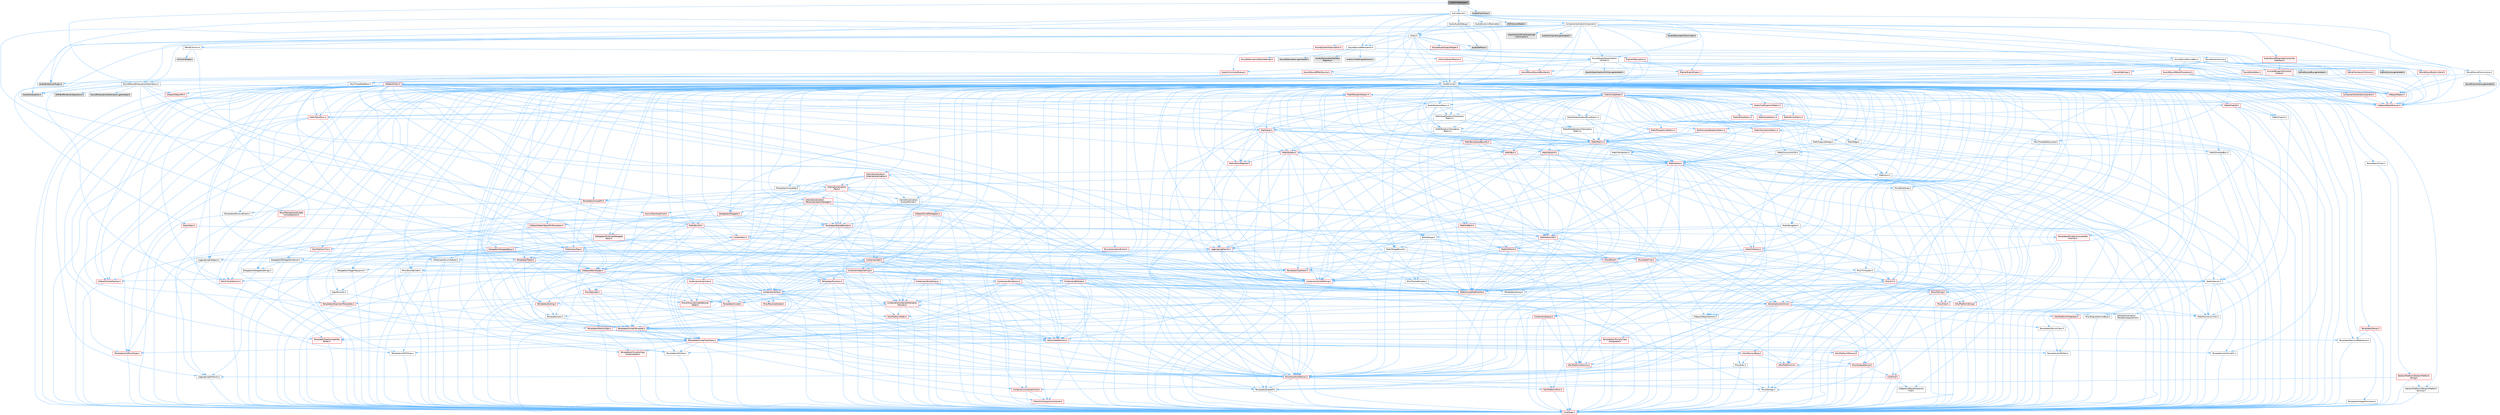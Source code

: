digraph "AudioVirtualLoop.h"
{
 // INTERACTIVE_SVG=YES
 // LATEX_PDF_SIZE
  bgcolor="transparent";
  edge [fontname=Helvetica,fontsize=10,labelfontname=Helvetica,labelfontsize=10];
  node [fontname=Helvetica,fontsize=10,shape=box,height=0.2,width=0.4];
  Node1 [id="Node000001",label="AudioVirtualLoop.h",height=0.2,width=0.4,color="gray40", fillcolor="grey60", style="filled", fontcolor="black",tooltip=" "];
  Node1 -> Node2 [id="edge1_Node000001_Node000002",color="steelblue1",style="solid",tooltip=" "];
  Node2 [id="Node000002",label="ActiveSound.h",height=0.2,width=0.4,color="grey40", fillcolor="white", style="filled",URL="$dc/d95/ActiveSound_8h.html",tooltip=" "];
  Node2 -> Node3 [id="edge2_Node000002_Node000003",color="steelblue1",style="solid",tooltip=" "];
  Node3 [id="Node000003",label="CoreMinimal.h",height=0.2,width=0.4,color="grey40", fillcolor="white", style="filled",URL="$d7/d67/CoreMinimal_8h.html",tooltip=" "];
  Node3 -> Node4 [id="edge3_Node000003_Node000004",color="steelblue1",style="solid",tooltip=" "];
  Node4 [id="Node000004",label="CoreTypes.h",height=0.2,width=0.4,color="red", fillcolor="#FFF0F0", style="filled",URL="$dc/dec/CoreTypes_8h.html",tooltip=" "];
  Node3 -> Node18 [id="edge4_Node000003_Node000018",color="steelblue1",style="solid",tooltip=" "];
  Node18 [id="Node000018",label="CoreFwd.h",height=0.2,width=0.4,color="red", fillcolor="#FFF0F0", style="filled",URL="$d1/d1e/CoreFwd_8h.html",tooltip=" "];
  Node18 -> Node4 [id="edge5_Node000018_Node000004",color="steelblue1",style="solid",tooltip=" "];
  Node18 -> Node19 [id="edge6_Node000018_Node000019",color="steelblue1",style="solid",tooltip=" "];
  Node19 [id="Node000019",label="Containers/ContainersFwd.h",height=0.2,width=0.4,color="red", fillcolor="#FFF0F0", style="filled",URL="$d4/d0a/ContainersFwd_8h.html",tooltip=" "];
  Node19 -> Node4 [id="edge7_Node000019_Node000004",color="steelblue1",style="solid",tooltip=" "];
  Node19 -> Node20 [id="edge8_Node000019_Node000020",color="steelblue1",style="solid",tooltip=" "];
  Node20 [id="Node000020",label="Traits/IsContiguousContainer.h",height=0.2,width=0.4,color="red", fillcolor="#FFF0F0", style="filled",URL="$d5/d3c/IsContiguousContainer_8h.html",tooltip=" "];
  Node20 -> Node4 [id="edge9_Node000020_Node000004",color="steelblue1",style="solid",tooltip=" "];
  Node18 -> Node24 [id="edge10_Node000018_Node000024",color="steelblue1",style="solid",tooltip=" "];
  Node24 [id="Node000024",label="UObject/UObjectHierarchy\lFwd.h",height=0.2,width=0.4,color="grey40", fillcolor="white", style="filled",URL="$d3/d13/UObjectHierarchyFwd_8h.html",tooltip=" "];
  Node3 -> Node24 [id="edge11_Node000003_Node000024",color="steelblue1",style="solid",tooltip=" "];
  Node3 -> Node19 [id="edge12_Node000003_Node000019",color="steelblue1",style="solid",tooltip=" "];
  Node3 -> Node25 [id="edge13_Node000003_Node000025",color="steelblue1",style="solid",tooltip=" "];
  Node25 [id="Node000025",label="Misc/VarArgs.h",height=0.2,width=0.4,color="grey40", fillcolor="white", style="filled",URL="$d5/d6f/VarArgs_8h.html",tooltip=" "];
  Node25 -> Node4 [id="edge14_Node000025_Node000004",color="steelblue1",style="solid",tooltip=" "];
  Node3 -> Node26 [id="edge15_Node000003_Node000026",color="steelblue1",style="solid",tooltip=" "];
  Node26 [id="Node000026",label="Logging/LogVerbosity.h",height=0.2,width=0.4,color="grey40", fillcolor="white", style="filled",URL="$d2/d8f/LogVerbosity_8h.html",tooltip=" "];
  Node26 -> Node4 [id="edge16_Node000026_Node000004",color="steelblue1",style="solid",tooltip=" "];
  Node3 -> Node27 [id="edge17_Node000003_Node000027",color="steelblue1",style="solid",tooltip=" "];
  Node27 [id="Node000027",label="Misc/OutputDevice.h",height=0.2,width=0.4,color="red", fillcolor="#FFF0F0", style="filled",URL="$d7/d32/OutputDevice_8h.html",tooltip=" "];
  Node27 -> Node18 [id="edge18_Node000027_Node000018",color="steelblue1",style="solid",tooltip=" "];
  Node27 -> Node4 [id="edge19_Node000027_Node000004",color="steelblue1",style="solid",tooltip=" "];
  Node27 -> Node26 [id="edge20_Node000027_Node000026",color="steelblue1",style="solid",tooltip=" "];
  Node27 -> Node25 [id="edge21_Node000027_Node000025",color="steelblue1",style="solid",tooltip=" "];
  Node3 -> Node33 [id="edge22_Node000003_Node000033",color="steelblue1",style="solid",tooltip=" "];
  Node33 [id="Node000033",label="HAL/PlatformCrt.h",height=0.2,width=0.4,color="red", fillcolor="#FFF0F0", style="filled",URL="$d8/d75/PlatformCrt_8h.html",tooltip=" "];
  Node3 -> Node43 [id="edge23_Node000003_Node000043",color="steelblue1",style="solid",tooltip=" "];
  Node43 [id="Node000043",label="HAL/PlatformMisc.h",height=0.2,width=0.4,color="red", fillcolor="#FFF0F0", style="filled",URL="$d0/df5/PlatformMisc_8h.html",tooltip=" "];
  Node43 -> Node4 [id="edge24_Node000043_Node000004",color="steelblue1",style="solid",tooltip=" "];
  Node3 -> Node62 [id="edge25_Node000003_Node000062",color="steelblue1",style="solid",tooltip=" "];
  Node62 [id="Node000062",label="Misc/AssertionMacros.h",height=0.2,width=0.4,color="red", fillcolor="#FFF0F0", style="filled",URL="$d0/dfa/AssertionMacros_8h.html",tooltip=" "];
  Node62 -> Node4 [id="edge26_Node000062_Node000004",color="steelblue1",style="solid",tooltip=" "];
  Node62 -> Node43 [id="edge27_Node000062_Node000043",color="steelblue1",style="solid",tooltip=" "];
  Node62 -> Node63 [id="edge28_Node000062_Node000063",color="steelblue1",style="solid",tooltip=" "];
  Node63 [id="Node000063",label="Templates/EnableIf.h",height=0.2,width=0.4,color="grey40", fillcolor="white", style="filled",URL="$d7/d60/EnableIf_8h.html",tooltip=" "];
  Node63 -> Node4 [id="edge29_Node000063_Node000004",color="steelblue1",style="solid",tooltip=" "];
  Node62 -> Node25 [id="edge30_Node000062_Node000025",color="steelblue1",style="solid",tooltip=" "];
  Node3 -> Node71 [id="edge31_Node000003_Node000071",color="steelblue1",style="solid",tooltip=" "];
  Node71 [id="Node000071",label="Templates/IsPointer.h",height=0.2,width=0.4,color="grey40", fillcolor="white", style="filled",URL="$d7/d05/IsPointer_8h.html",tooltip=" "];
  Node71 -> Node4 [id="edge32_Node000071_Node000004",color="steelblue1",style="solid",tooltip=" "];
  Node3 -> Node72 [id="edge33_Node000003_Node000072",color="steelblue1",style="solid",tooltip=" "];
  Node72 [id="Node000072",label="HAL/PlatformMemory.h",height=0.2,width=0.4,color="red", fillcolor="#FFF0F0", style="filled",URL="$de/d68/PlatformMemory_8h.html",tooltip=" "];
  Node72 -> Node4 [id="edge34_Node000072_Node000004",color="steelblue1",style="solid",tooltip=" "];
  Node3 -> Node55 [id="edge35_Node000003_Node000055",color="steelblue1",style="solid",tooltip=" "];
  Node55 [id="Node000055",label="HAL/PlatformAtomics.h",height=0.2,width=0.4,color="red", fillcolor="#FFF0F0", style="filled",URL="$d3/d36/PlatformAtomics_8h.html",tooltip=" "];
  Node55 -> Node4 [id="edge36_Node000055_Node000004",color="steelblue1",style="solid",tooltip=" "];
  Node3 -> Node77 [id="edge37_Node000003_Node000077",color="steelblue1",style="solid",tooltip=" "];
  Node77 [id="Node000077",label="Misc/Exec.h",height=0.2,width=0.4,color="grey40", fillcolor="white", style="filled",URL="$de/ddb/Exec_8h.html",tooltip=" "];
  Node77 -> Node4 [id="edge38_Node000077_Node000004",color="steelblue1",style="solid",tooltip=" "];
  Node77 -> Node62 [id="edge39_Node000077_Node000062",color="steelblue1",style="solid",tooltip=" "];
  Node3 -> Node78 [id="edge40_Node000003_Node000078",color="steelblue1",style="solid",tooltip=" "];
  Node78 [id="Node000078",label="HAL/MemoryBase.h",height=0.2,width=0.4,color="red", fillcolor="#FFF0F0", style="filled",URL="$d6/d9f/MemoryBase_8h.html",tooltip=" "];
  Node78 -> Node4 [id="edge41_Node000078_Node000004",color="steelblue1",style="solid",tooltip=" "];
  Node78 -> Node55 [id="edge42_Node000078_Node000055",color="steelblue1",style="solid",tooltip=" "];
  Node78 -> Node33 [id="edge43_Node000078_Node000033",color="steelblue1",style="solid",tooltip=" "];
  Node78 -> Node77 [id="edge44_Node000078_Node000077",color="steelblue1",style="solid",tooltip=" "];
  Node78 -> Node27 [id="edge45_Node000078_Node000027",color="steelblue1",style="solid",tooltip=" "];
  Node3 -> Node88 [id="edge46_Node000003_Node000088",color="steelblue1",style="solid",tooltip=" "];
  Node88 [id="Node000088",label="HAL/UnrealMemory.h",height=0.2,width=0.4,color="red", fillcolor="#FFF0F0", style="filled",URL="$d9/d96/UnrealMemory_8h.html",tooltip=" "];
  Node88 -> Node4 [id="edge47_Node000088_Node000004",color="steelblue1",style="solid",tooltip=" "];
  Node88 -> Node78 [id="edge48_Node000088_Node000078",color="steelblue1",style="solid",tooltip=" "];
  Node88 -> Node72 [id="edge49_Node000088_Node000072",color="steelblue1",style="solid",tooltip=" "];
  Node88 -> Node71 [id="edge50_Node000088_Node000071",color="steelblue1",style="solid",tooltip=" "];
  Node3 -> Node90 [id="edge51_Node000003_Node000090",color="steelblue1",style="solid",tooltip=" "];
  Node90 [id="Node000090",label="Templates/IsArithmetic.h",height=0.2,width=0.4,color="grey40", fillcolor="white", style="filled",URL="$d2/d5d/IsArithmetic_8h.html",tooltip=" "];
  Node90 -> Node4 [id="edge52_Node000090_Node000004",color="steelblue1",style="solid",tooltip=" "];
  Node3 -> Node84 [id="edge53_Node000003_Node000084",color="steelblue1",style="solid",tooltip=" "];
  Node84 [id="Node000084",label="Templates/AndOrNot.h",height=0.2,width=0.4,color="grey40", fillcolor="white", style="filled",URL="$db/d0a/AndOrNot_8h.html",tooltip=" "];
  Node84 -> Node4 [id="edge54_Node000084_Node000004",color="steelblue1",style="solid",tooltip=" "];
  Node3 -> Node91 [id="edge55_Node000003_Node000091",color="steelblue1",style="solid",tooltip=" "];
  Node91 [id="Node000091",label="Templates/IsPODType.h",height=0.2,width=0.4,color="grey40", fillcolor="white", style="filled",URL="$d7/db1/IsPODType_8h.html",tooltip=" "];
  Node91 -> Node4 [id="edge56_Node000091_Node000004",color="steelblue1",style="solid",tooltip=" "];
  Node3 -> Node92 [id="edge57_Node000003_Node000092",color="steelblue1",style="solid",tooltip=" "];
  Node92 [id="Node000092",label="Templates/IsUECoreType.h",height=0.2,width=0.4,color="red", fillcolor="#FFF0F0", style="filled",URL="$d1/db8/IsUECoreType_8h.html",tooltip=" "];
  Node92 -> Node4 [id="edge58_Node000092_Node000004",color="steelblue1",style="solid",tooltip=" "];
  Node3 -> Node85 [id="edge59_Node000003_Node000085",color="steelblue1",style="solid",tooltip=" "];
  Node85 [id="Node000085",label="Templates/IsTriviallyCopy\lConstructible.h",height=0.2,width=0.4,color="red", fillcolor="#FFF0F0", style="filled",URL="$d3/d78/IsTriviallyCopyConstructible_8h.html",tooltip=" "];
  Node85 -> Node4 [id="edge60_Node000085_Node000004",color="steelblue1",style="solid",tooltip=" "];
  Node3 -> Node93 [id="edge61_Node000003_Node000093",color="steelblue1",style="solid",tooltip=" "];
  Node93 [id="Node000093",label="Templates/UnrealTypeTraits.h",height=0.2,width=0.4,color="red", fillcolor="#FFF0F0", style="filled",URL="$d2/d2d/UnrealTypeTraits_8h.html",tooltip=" "];
  Node93 -> Node4 [id="edge62_Node000093_Node000004",color="steelblue1",style="solid",tooltip=" "];
  Node93 -> Node71 [id="edge63_Node000093_Node000071",color="steelblue1",style="solid",tooltip=" "];
  Node93 -> Node62 [id="edge64_Node000093_Node000062",color="steelblue1",style="solid",tooltip=" "];
  Node93 -> Node84 [id="edge65_Node000093_Node000084",color="steelblue1",style="solid",tooltip=" "];
  Node93 -> Node63 [id="edge66_Node000093_Node000063",color="steelblue1",style="solid",tooltip=" "];
  Node93 -> Node90 [id="edge67_Node000093_Node000090",color="steelblue1",style="solid",tooltip=" "];
  Node93 -> Node91 [id="edge68_Node000093_Node000091",color="steelblue1",style="solid",tooltip=" "];
  Node93 -> Node92 [id="edge69_Node000093_Node000092",color="steelblue1",style="solid",tooltip=" "];
  Node93 -> Node85 [id="edge70_Node000093_Node000085",color="steelblue1",style="solid",tooltip=" "];
  Node3 -> Node63 [id="edge71_Node000003_Node000063",color="steelblue1",style="solid",tooltip=" "];
  Node3 -> Node95 [id="edge72_Node000003_Node000095",color="steelblue1",style="solid",tooltip=" "];
  Node95 [id="Node000095",label="Templates/RemoveReference.h",height=0.2,width=0.4,color="grey40", fillcolor="white", style="filled",URL="$da/dbe/RemoveReference_8h.html",tooltip=" "];
  Node95 -> Node4 [id="edge73_Node000095_Node000004",color="steelblue1",style="solid",tooltip=" "];
  Node3 -> Node96 [id="edge74_Node000003_Node000096",color="steelblue1",style="solid",tooltip=" "];
  Node96 [id="Node000096",label="Templates/IntegralConstant.h",height=0.2,width=0.4,color="grey40", fillcolor="white", style="filled",URL="$db/d1b/IntegralConstant_8h.html",tooltip=" "];
  Node96 -> Node4 [id="edge75_Node000096_Node000004",color="steelblue1",style="solid",tooltip=" "];
  Node3 -> Node97 [id="edge76_Node000003_Node000097",color="steelblue1",style="solid",tooltip=" "];
  Node97 [id="Node000097",label="Templates/IsClass.h",height=0.2,width=0.4,color="grey40", fillcolor="white", style="filled",URL="$db/dcb/IsClass_8h.html",tooltip=" "];
  Node97 -> Node4 [id="edge77_Node000097_Node000004",color="steelblue1",style="solid",tooltip=" "];
  Node3 -> Node98 [id="edge78_Node000003_Node000098",color="steelblue1",style="solid",tooltip=" "];
  Node98 [id="Node000098",label="Templates/TypeCompatible\lBytes.h",height=0.2,width=0.4,color="red", fillcolor="#FFF0F0", style="filled",URL="$df/d0a/TypeCompatibleBytes_8h.html",tooltip=" "];
  Node98 -> Node4 [id="edge79_Node000098_Node000004",color="steelblue1",style="solid",tooltip=" "];
  Node3 -> Node20 [id="edge80_Node000003_Node000020",color="steelblue1",style="solid",tooltip=" "];
  Node3 -> Node99 [id="edge81_Node000003_Node000099",color="steelblue1",style="solid",tooltip=" "];
  Node99 [id="Node000099",label="Templates/UnrealTemplate.h",height=0.2,width=0.4,color="red", fillcolor="#FFF0F0", style="filled",URL="$d4/d24/UnrealTemplate_8h.html",tooltip=" "];
  Node99 -> Node4 [id="edge82_Node000099_Node000004",color="steelblue1",style="solid",tooltip=" "];
  Node99 -> Node71 [id="edge83_Node000099_Node000071",color="steelblue1",style="solid",tooltip=" "];
  Node99 -> Node88 [id="edge84_Node000099_Node000088",color="steelblue1",style="solid",tooltip=" "];
  Node99 -> Node93 [id="edge85_Node000099_Node000093",color="steelblue1",style="solid",tooltip=" "];
  Node99 -> Node95 [id="edge86_Node000099_Node000095",color="steelblue1",style="solid",tooltip=" "];
  Node99 -> Node98 [id="edge87_Node000099_Node000098",color="steelblue1",style="solid",tooltip=" "];
  Node99 -> Node20 [id="edge88_Node000099_Node000020",color="steelblue1",style="solid",tooltip=" "];
  Node3 -> Node48 [id="edge89_Node000003_Node000048",color="steelblue1",style="solid",tooltip=" "];
  Node48 [id="Node000048",label="Math/NumericLimits.h",height=0.2,width=0.4,color="grey40", fillcolor="white", style="filled",URL="$df/d1b/NumericLimits_8h.html",tooltip=" "];
  Node48 -> Node4 [id="edge90_Node000048_Node000004",color="steelblue1",style="solid",tooltip=" "];
  Node3 -> Node103 [id="edge91_Node000003_Node000103",color="steelblue1",style="solid",tooltip=" "];
  Node103 [id="Node000103",label="HAL/PlatformMath.h",height=0.2,width=0.4,color="red", fillcolor="#FFF0F0", style="filled",URL="$dc/d53/PlatformMath_8h.html",tooltip=" "];
  Node103 -> Node4 [id="edge92_Node000103_Node000004",color="steelblue1",style="solid",tooltip=" "];
  Node3 -> Node86 [id="edge93_Node000003_Node000086",color="steelblue1",style="solid",tooltip=" "];
  Node86 [id="Node000086",label="Templates/IsTriviallyCopy\lAssignable.h",height=0.2,width=0.4,color="red", fillcolor="#FFF0F0", style="filled",URL="$d2/df2/IsTriviallyCopyAssignable_8h.html",tooltip=" "];
  Node86 -> Node4 [id="edge94_Node000086_Node000004",color="steelblue1",style="solid",tooltip=" "];
  Node3 -> Node111 [id="edge95_Node000003_Node000111",color="steelblue1",style="solid",tooltip=" "];
  Node111 [id="Node000111",label="Templates/MemoryOps.h",height=0.2,width=0.4,color="red", fillcolor="#FFF0F0", style="filled",URL="$db/dea/MemoryOps_8h.html",tooltip=" "];
  Node111 -> Node4 [id="edge96_Node000111_Node000004",color="steelblue1",style="solid",tooltip=" "];
  Node111 -> Node88 [id="edge97_Node000111_Node000088",color="steelblue1",style="solid",tooltip=" "];
  Node111 -> Node86 [id="edge98_Node000111_Node000086",color="steelblue1",style="solid",tooltip=" "];
  Node111 -> Node85 [id="edge99_Node000111_Node000085",color="steelblue1",style="solid",tooltip=" "];
  Node111 -> Node93 [id="edge100_Node000111_Node000093",color="steelblue1",style="solid",tooltip=" "];
  Node3 -> Node112 [id="edge101_Node000003_Node000112",color="steelblue1",style="solid",tooltip=" "];
  Node112 [id="Node000112",label="Containers/ContainerAllocation\lPolicies.h",height=0.2,width=0.4,color="red", fillcolor="#FFF0F0", style="filled",URL="$d7/dff/ContainerAllocationPolicies_8h.html",tooltip=" "];
  Node112 -> Node4 [id="edge102_Node000112_Node000004",color="steelblue1",style="solid",tooltip=" "];
  Node112 -> Node112 [id="edge103_Node000112_Node000112",color="steelblue1",style="solid",tooltip=" "];
  Node112 -> Node103 [id="edge104_Node000112_Node000103",color="steelblue1",style="solid",tooltip=" "];
  Node112 -> Node88 [id="edge105_Node000112_Node000088",color="steelblue1",style="solid",tooltip=" "];
  Node112 -> Node48 [id="edge106_Node000112_Node000048",color="steelblue1",style="solid",tooltip=" "];
  Node112 -> Node62 [id="edge107_Node000112_Node000062",color="steelblue1",style="solid",tooltip=" "];
  Node112 -> Node111 [id="edge108_Node000112_Node000111",color="steelblue1",style="solid",tooltip=" "];
  Node112 -> Node98 [id="edge109_Node000112_Node000098",color="steelblue1",style="solid",tooltip=" "];
  Node3 -> Node115 [id="edge110_Node000003_Node000115",color="steelblue1",style="solid",tooltip=" "];
  Node115 [id="Node000115",label="Templates/IsEnumClass.h",height=0.2,width=0.4,color="grey40", fillcolor="white", style="filled",URL="$d7/d15/IsEnumClass_8h.html",tooltip=" "];
  Node115 -> Node4 [id="edge111_Node000115_Node000004",color="steelblue1",style="solid",tooltip=" "];
  Node115 -> Node84 [id="edge112_Node000115_Node000084",color="steelblue1",style="solid",tooltip=" "];
  Node3 -> Node116 [id="edge113_Node000003_Node000116",color="steelblue1",style="solid",tooltip=" "];
  Node116 [id="Node000116",label="HAL/PlatformProperties.h",height=0.2,width=0.4,color="red", fillcolor="#FFF0F0", style="filled",URL="$d9/db0/PlatformProperties_8h.html",tooltip=" "];
  Node116 -> Node4 [id="edge114_Node000116_Node000004",color="steelblue1",style="solid",tooltip=" "];
  Node3 -> Node119 [id="edge115_Node000003_Node000119",color="steelblue1",style="solid",tooltip=" "];
  Node119 [id="Node000119",label="Misc/EngineVersionBase.h",height=0.2,width=0.4,color="grey40", fillcolor="white", style="filled",URL="$d5/d2b/EngineVersionBase_8h.html",tooltip=" "];
  Node119 -> Node4 [id="edge116_Node000119_Node000004",color="steelblue1",style="solid",tooltip=" "];
  Node3 -> Node120 [id="edge117_Node000003_Node000120",color="steelblue1",style="solid",tooltip=" "];
  Node120 [id="Node000120",label="Internationalization\l/TextNamespaceFwd.h",height=0.2,width=0.4,color="grey40", fillcolor="white", style="filled",URL="$d8/d97/TextNamespaceFwd_8h.html",tooltip=" "];
  Node120 -> Node4 [id="edge118_Node000120_Node000004",color="steelblue1",style="solid",tooltip=" "];
  Node3 -> Node121 [id="edge119_Node000003_Node000121",color="steelblue1",style="solid",tooltip=" "];
  Node121 [id="Node000121",label="Serialization/Archive.h",height=0.2,width=0.4,color="red", fillcolor="#FFF0F0", style="filled",URL="$d7/d3b/Archive_8h.html",tooltip=" "];
  Node121 -> Node18 [id="edge120_Node000121_Node000018",color="steelblue1",style="solid",tooltip=" "];
  Node121 -> Node4 [id="edge121_Node000121_Node000004",color="steelblue1",style="solid",tooltip=" "];
  Node121 -> Node116 [id="edge122_Node000121_Node000116",color="steelblue1",style="solid",tooltip=" "];
  Node121 -> Node120 [id="edge123_Node000121_Node000120",color="steelblue1",style="solid",tooltip=" "];
  Node121 -> Node62 [id="edge124_Node000121_Node000062",color="steelblue1",style="solid",tooltip=" "];
  Node121 -> Node119 [id="edge125_Node000121_Node000119",color="steelblue1",style="solid",tooltip=" "];
  Node121 -> Node25 [id="edge126_Node000121_Node000025",color="steelblue1",style="solid",tooltip=" "];
  Node121 -> Node63 [id="edge127_Node000121_Node000063",color="steelblue1",style="solid",tooltip=" "];
  Node121 -> Node115 [id="edge128_Node000121_Node000115",color="steelblue1",style="solid",tooltip=" "];
  Node121 -> Node99 [id="edge129_Node000121_Node000099",color="steelblue1",style="solid",tooltip=" "];
  Node121 -> Node124 [id="edge130_Node000121_Node000124",color="steelblue1",style="solid",tooltip=" "];
  Node124 [id="Node000124",label="UObject/ObjectVersion.h",height=0.2,width=0.4,color="grey40", fillcolor="white", style="filled",URL="$da/d63/ObjectVersion_8h.html",tooltip=" "];
  Node124 -> Node4 [id="edge131_Node000124_Node000004",color="steelblue1",style="solid",tooltip=" "];
  Node3 -> Node125 [id="edge132_Node000003_Node000125",color="steelblue1",style="solid",tooltip=" "];
  Node125 [id="Node000125",label="Templates/Less.h",height=0.2,width=0.4,color="grey40", fillcolor="white", style="filled",URL="$de/dc8/Less_8h.html",tooltip=" "];
  Node125 -> Node4 [id="edge133_Node000125_Node000004",color="steelblue1",style="solid",tooltip=" "];
  Node125 -> Node99 [id="edge134_Node000125_Node000099",color="steelblue1",style="solid",tooltip=" "];
  Node3 -> Node126 [id="edge135_Node000003_Node000126",color="steelblue1",style="solid",tooltip=" "];
  Node126 [id="Node000126",label="Templates/Sorting.h",height=0.2,width=0.4,color="red", fillcolor="#FFF0F0", style="filled",URL="$d3/d9e/Sorting_8h.html",tooltip=" "];
  Node126 -> Node4 [id="edge136_Node000126_Node000004",color="steelblue1",style="solid",tooltip=" "];
  Node126 -> Node103 [id="edge137_Node000126_Node000103",color="steelblue1",style="solid",tooltip=" "];
  Node126 -> Node125 [id="edge138_Node000126_Node000125",color="steelblue1",style="solid",tooltip=" "];
  Node3 -> Node137 [id="edge139_Node000003_Node000137",color="steelblue1",style="solid",tooltip=" "];
  Node137 [id="Node000137",label="Misc/Char.h",height=0.2,width=0.4,color="red", fillcolor="#FFF0F0", style="filled",URL="$d0/d58/Char_8h.html",tooltip=" "];
  Node137 -> Node4 [id="edge140_Node000137_Node000004",color="steelblue1",style="solid",tooltip=" "];
  Node3 -> Node140 [id="edge141_Node000003_Node000140",color="steelblue1",style="solid",tooltip=" "];
  Node140 [id="Node000140",label="GenericPlatform/GenericPlatform\lStricmp.h",height=0.2,width=0.4,color="grey40", fillcolor="white", style="filled",URL="$d2/d86/GenericPlatformStricmp_8h.html",tooltip=" "];
  Node140 -> Node4 [id="edge142_Node000140_Node000004",color="steelblue1",style="solid",tooltip=" "];
  Node3 -> Node141 [id="edge143_Node000003_Node000141",color="steelblue1",style="solid",tooltip=" "];
  Node141 [id="Node000141",label="GenericPlatform/GenericPlatform\lString.h",height=0.2,width=0.4,color="red", fillcolor="#FFF0F0", style="filled",URL="$dd/d20/GenericPlatformString_8h.html",tooltip=" "];
  Node141 -> Node4 [id="edge144_Node000141_Node000004",color="steelblue1",style="solid",tooltip=" "];
  Node141 -> Node140 [id="edge145_Node000141_Node000140",color="steelblue1",style="solid",tooltip=" "];
  Node141 -> Node63 [id="edge146_Node000141_Node000063",color="steelblue1",style="solid",tooltip=" "];
  Node3 -> Node74 [id="edge147_Node000003_Node000074",color="steelblue1",style="solid",tooltip=" "];
  Node74 [id="Node000074",label="HAL/PlatformString.h",height=0.2,width=0.4,color="red", fillcolor="#FFF0F0", style="filled",URL="$db/db5/PlatformString_8h.html",tooltip=" "];
  Node74 -> Node4 [id="edge148_Node000074_Node000004",color="steelblue1",style="solid",tooltip=" "];
  Node3 -> Node144 [id="edge149_Node000003_Node000144",color="steelblue1",style="solid",tooltip=" "];
  Node144 [id="Node000144",label="Misc/CString.h",height=0.2,width=0.4,color="red", fillcolor="#FFF0F0", style="filled",URL="$d2/d49/CString_8h.html",tooltip=" "];
  Node144 -> Node4 [id="edge150_Node000144_Node000004",color="steelblue1",style="solid",tooltip=" "];
  Node144 -> Node33 [id="edge151_Node000144_Node000033",color="steelblue1",style="solid",tooltip=" "];
  Node144 -> Node74 [id="edge152_Node000144_Node000074",color="steelblue1",style="solid",tooltip=" "];
  Node144 -> Node62 [id="edge153_Node000144_Node000062",color="steelblue1",style="solid",tooltip=" "];
  Node144 -> Node137 [id="edge154_Node000144_Node000137",color="steelblue1",style="solid",tooltip=" "];
  Node144 -> Node25 [id="edge155_Node000144_Node000025",color="steelblue1",style="solid",tooltip=" "];
  Node3 -> Node145 [id="edge156_Node000003_Node000145",color="steelblue1",style="solid",tooltip=" "];
  Node145 [id="Node000145",label="Misc/Crc.h",height=0.2,width=0.4,color="red", fillcolor="#FFF0F0", style="filled",URL="$d4/dd2/Crc_8h.html",tooltip=" "];
  Node145 -> Node4 [id="edge157_Node000145_Node000004",color="steelblue1",style="solid",tooltip=" "];
  Node145 -> Node74 [id="edge158_Node000145_Node000074",color="steelblue1",style="solid",tooltip=" "];
  Node145 -> Node62 [id="edge159_Node000145_Node000062",color="steelblue1",style="solid",tooltip=" "];
  Node145 -> Node144 [id="edge160_Node000145_Node000144",color="steelblue1",style="solid",tooltip=" "];
  Node145 -> Node137 [id="edge161_Node000145_Node000137",color="steelblue1",style="solid",tooltip=" "];
  Node145 -> Node93 [id="edge162_Node000145_Node000093",color="steelblue1",style="solid",tooltip=" "];
  Node3 -> Node136 [id="edge163_Node000003_Node000136",color="steelblue1",style="solid",tooltip=" "];
  Node136 [id="Node000136",label="Math/UnrealMathUtility.h",height=0.2,width=0.4,color="red", fillcolor="#FFF0F0", style="filled",URL="$db/db8/UnrealMathUtility_8h.html",tooltip=" "];
  Node136 -> Node4 [id="edge164_Node000136_Node000004",color="steelblue1",style="solid",tooltip=" "];
  Node136 -> Node62 [id="edge165_Node000136_Node000062",color="steelblue1",style="solid",tooltip=" "];
  Node136 -> Node103 [id="edge166_Node000136_Node000103",color="steelblue1",style="solid",tooltip=" "];
  Node3 -> Node146 [id="edge167_Node000003_Node000146",color="steelblue1",style="solid",tooltip=" "];
  Node146 [id="Node000146",label="Containers/UnrealString.h",height=0.2,width=0.4,color="red", fillcolor="#FFF0F0", style="filled",URL="$d5/dba/UnrealString_8h.html",tooltip=" "];
  Node3 -> Node150 [id="edge168_Node000003_Node000150",color="steelblue1",style="solid",tooltip=" "];
  Node150 [id="Node000150",label="Containers/Array.h",height=0.2,width=0.4,color="red", fillcolor="#FFF0F0", style="filled",URL="$df/dd0/Array_8h.html",tooltip=" "];
  Node150 -> Node4 [id="edge169_Node000150_Node000004",color="steelblue1",style="solid",tooltip=" "];
  Node150 -> Node62 [id="edge170_Node000150_Node000062",color="steelblue1",style="solid",tooltip=" "];
  Node150 -> Node151 [id="edge171_Node000150_Node000151",color="steelblue1",style="solid",tooltip=" "];
  Node151 [id="Node000151",label="Misc/IntrusiveUnsetOptional\lState.h",height=0.2,width=0.4,color="red", fillcolor="#FFF0F0", style="filled",URL="$d2/d0a/IntrusiveUnsetOptionalState_8h.html",tooltip=" "];
  Node150 -> Node153 [id="edge172_Node000150_Node000153",color="steelblue1",style="solid",tooltip=" "];
  Node153 [id="Node000153",label="Misc/ReverseIterate.h",height=0.2,width=0.4,color="red", fillcolor="#FFF0F0", style="filled",URL="$db/de3/ReverseIterate_8h.html",tooltip=" "];
  Node150 -> Node88 [id="edge173_Node000150_Node000088",color="steelblue1",style="solid",tooltip=" "];
  Node150 -> Node93 [id="edge174_Node000150_Node000093",color="steelblue1",style="solid",tooltip=" "];
  Node150 -> Node99 [id="edge175_Node000150_Node000099",color="steelblue1",style="solid",tooltip=" "];
  Node150 -> Node112 [id="edge176_Node000150_Node000112",color="steelblue1",style="solid",tooltip=" "];
  Node150 -> Node121 [id="edge177_Node000150_Node000121",color="steelblue1",style="solid",tooltip=" "];
  Node150 -> Node129 [id="edge178_Node000150_Node000129",color="steelblue1",style="solid",tooltip=" "];
  Node129 [id="Node000129",label="Templates/Invoke.h",height=0.2,width=0.4,color="red", fillcolor="#FFF0F0", style="filled",URL="$d7/deb/Invoke_8h.html",tooltip=" "];
  Node129 -> Node4 [id="edge179_Node000129_Node000004",color="steelblue1",style="solid",tooltip=" "];
  Node129 -> Node99 [id="edge180_Node000129_Node000099",color="steelblue1",style="solid",tooltip=" "];
  Node150 -> Node125 [id="edge181_Node000150_Node000125",color="steelblue1",style="solid",tooltip=" "];
  Node150 -> Node126 [id="edge182_Node000150_Node000126",color="steelblue1",style="solid",tooltip=" "];
  Node150 -> Node173 [id="edge183_Node000150_Node000173",color="steelblue1",style="solid",tooltip=" "];
  Node173 [id="Node000173",label="Templates/AlignmentTemplates.h",height=0.2,width=0.4,color="red", fillcolor="#FFF0F0", style="filled",URL="$dd/d32/AlignmentTemplates_8h.html",tooltip=" "];
  Node173 -> Node4 [id="edge184_Node000173_Node000004",color="steelblue1",style="solid",tooltip=" "];
  Node173 -> Node71 [id="edge185_Node000173_Node000071",color="steelblue1",style="solid",tooltip=" "];
  Node3 -> Node174 [id="edge186_Node000003_Node000174",color="steelblue1",style="solid",tooltip=" "];
  Node174 [id="Node000174",label="Misc/FrameNumber.h",height=0.2,width=0.4,color="grey40", fillcolor="white", style="filled",URL="$dd/dbd/FrameNumber_8h.html",tooltip=" "];
  Node174 -> Node4 [id="edge187_Node000174_Node000004",color="steelblue1",style="solid",tooltip=" "];
  Node174 -> Node48 [id="edge188_Node000174_Node000048",color="steelblue1",style="solid",tooltip=" "];
  Node174 -> Node136 [id="edge189_Node000174_Node000136",color="steelblue1",style="solid",tooltip=" "];
  Node174 -> Node63 [id="edge190_Node000174_Node000063",color="steelblue1",style="solid",tooltip=" "];
  Node174 -> Node93 [id="edge191_Node000174_Node000093",color="steelblue1",style="solid",tooltip=" "];
  Node3 -> Node175 [id="edge192_Node000003_Node000175",color="steelblue1",style="solid",tooltip=" "];
  Node175 [id="Node000175",label="Misc/Timespan.h",height=0.2,width=0.4,color="grey40", fillcolor="white", style="filled",URL="$da/dd9/Timespan_8h.html",tooltip=" "];
  Node175 -> Node4 [id="edge193_Node000175_Node000004",color="steelblue1",style="solid",tooltip=" "];
  Node175 -> Node176 [id="edge194_Node000175_Node000176",color="steelblue1",style="solid",tooltip=" "];
  Node176 [id="Node000176",label="Math/Interval.h",height=0.2,width=0.4,color="grey40", fillcolor="white", style="filled",URL="$d1/d55/Interval_8h.html",tooltip=" "];
  Node176 -> Node4 [id="edge195_Node000176_Node000004",color="steelblue1",style="solid",tooltip=" "];
  Node176 -> Node90 [id="edge196_Node000176_Node000090",color="steelblue1",style="solid",tooltip=" "];
  Node176 -> Node93 [id="edge197_Node000176_Node000093",color="steelblue1",style="solid",tooltip=" "];
  Node176 -> Node48 [id="edge198_Node000176_Node000048",color="steelblue1",style="solid",tooltip=" "];
  Node176 -> Node136 [id="edge199_Node000176_Node000136",color="steelblue1",style="solid",tooltip=" "];
  Node175 -> Node136 [id="edge200_Node000175_Node000136",color="steelblue1",style="solid",tooltip=" "];
  Node175 -> Node62 [id="edge201_Node000175_Node000062",color="steelblue1",style="solid",tooltip=" "];
  Node3 -> Node177 [id="edge202_Node000003_Node000177",color="steelblue1",style="solid",tooltip=" "];
  Node177 [id="Node000177",label="Containers/StringConv.h",height=0.2,width=0.4,color="red", fillcolor="#FFF0F0", style="filled",URL="$d3/ddf/StringConv_8h.html",tooltip=" "];
  Node177 -> Node4 [id="edge203_Node000177_Node000004",color="steelblue1",style="solid",tooltip=" "];
  Node177 -> Node62 [id="edge204_Node000177_Node000062",color="steelblue1",style="solid",tooltip=" "];
  Node177 -> Node112 [id="edge205_Node000177_Node000112",color="steelblue1",style="solid",tooltip=" "];
  Node177 -> Node150 [id="edge206_Node000177_Node000150",color="steelblue1",style="solid",tooltip=" "];
  Node177 -> Node144 [id="edge207_Node000177_Node000144",color="steelblue1",style="solid",tooltip=" "];
  Node177 -> Node178 [id="edge208_Node000177_Node000178",color="steelblue1",style="solid",tooltip=" "];
  Node178 [id="Node000178",label="Templates/IsArray.h",height=0.2,width=0.4,color="grey40", fillcolor="white", style="filled",URL="$d8/d8d/IsArray_8h.html",tooltip=" "];
  Node178 -> Node4 [id="edge209_Node000178_Node000004",color="steelblue1",style="solid",tooltip=" "];
  Node177 -> Node99 [id="edge210_Node000177_Node000099",color="steelblue1",style="solid",tooltip=" "];
  Node177 -> Node93 [id="edge211_Node000177_Node000093",color="steelblue1",style="solid",tooltip=" "];
  Node177 -> Node20 [id="edge212_Node000177_Node000020",color="steelblue1",style="solid",tooltip=" "];
  Node3 -> Node179 [id="edge213_Node000003_Node000179",color="steelblue1",style="solid",tooltip=" "];
  Node179 [id="Node000179",label="UObject/UnrealNames.h",height=0.2,width=0.4,color="red", fillcolor="#FFF0F0", style="filled",URL="$d8/db1/UnrealNames_8h.html",tooltip=" "];
  Node179 -> Node4 [id="edge214_Node000179_Node000004",color="steelblue1",style="solid",tooltip=" "];
  Node3 -> Node181 [id="edge215_Node000003_Node000181",color="steelblue1",style="solid",tooltip=" "];
  Node181 [id="Node000181",label="UObject/NameTypes.h",height=0.2,width=0.4,color="red", fillcolor="#FFF0F0", style="filled",URL="$d6/d35/NameTypes_8h.html",tooltip=" "];
  Node181 -> Node4 [id="edge216_Node000181_Node000004",color="steelblue1",style="solid",tooltip=" "];
  Node181 -> Node62 [id="edge217_Node000181_Node000062",color="steelblue1",style="solid",tooltip=" "];
  Node181 -> Node88 [id="edge218_Node000181_Node000088",color="steelblue1",style="solid",tooltip=" "];
  Node181 -> Node93 [id="edge219_Node000181_Node000093",color="steelblue1",style="solid",tooltip=" "];
  Node181 -> Node99 [id="edge220_Node000181_Node000099",color="steelblue1",style="solid",tooltip=" "];
  Node181 -> Node146 [id="edge221_Node000181_Node000146",color="steelblue1",style="solid",tooltip=" "];
  Node181 -> Node182 [id="edge222_Node000181_Node000182",color="steelblue1",style="solid",tooltip=" "];
  Node182 [id="Node000182",label="HAL/CriticalSection.h",height=0.2,width=0.4,color="red", fillcolor="#FFF0F0", style="filled",URL="$d6/d90/CriticalSection_8h.html",tooltip=" "];
  Node181 -> Node177 [id="edge223_Node000181_Node000177",color="steelblue1",style="solid",tooltip=" "];
  Node181 -> Node179 [id="edge224_Node000181_Node000179",color="steelblue1",style="solid",tooltip=" "];
  Node181 -> Node151 [id="edge225_Node000181_Node000151",color="steelblue1",style="solid",tooltip=" "];
  Node3 -> Node189 [id="edge226_Node000003_Node000189",color="steelblue1",style="solid",tooltip=" "];
  Node189 [id="Node000189",label="Misc/Parse.h",height=0.2,width=0.4,color="red", fillcolor="#FFF0F0", style="filled",URL="$dc/d71/Parse_8h.html",tooltip=" "];
  Node189 -> Node146 [id="edge227_Node000189_Node000146",color="steelblue1",style="solid",tooltip=" "];
  Node189 -> Node4 [id="edge228_Node000189_Node000004",color="steelblue1",style="solid",tooltip=" "];
  Node189 -> Node33 [id="edge229_Node000189_Node000033",color="steelblue1",style="solid",tooltip=" "];
  Node189 -> Node190 [id="edge230_Node000189_Node000190",color="steelblue1",style="solid",tooltip=" "];
  Node190 [id="Node000190",label="Templates/Function.h",height=0.2,width=0.4,color="red", fillcolor="#FFF0F0", style="filled",URL="$df/df5/Function_8h.html",tooltip=" "];
  Node190 -> Node4 [id="edge231_Node000190_Node000004",color="steelblue1",style="solid",tooltip=" "];
  Node190 -> Node62 [id="edge232_Node000190_Node000062",color="steelblue1",style="solid",tooltip=" "];
  Node190 -> Node151 [id="edge233_Node000190_Node000151",color="steelblue1",style="solid",tooltip=" "];
  Node190 -> Node88 [id="edge234_Node000190_Node000088",color="steelblue1",style="solid",tooltip=" "];
  Node190 -> Node93 [id="edge235_Node000190_Node000093",color="steelblue1",style="solid",tooltip=" "];
  Node190 -> Node129 [id="edge236_Node000190_Node000129",color="steelblue1",style="solid",tooltip=" "];
  Node190 -> Node99 [id="edge237_Node000190_Node000099",color="steelblue1",style="solid",tooltip=" "];
  Node190 -> Node136 [id="edge238_Node000190_Node000136",color="steelblue1",style="solid",tooltip=" "];
  Node3 -> Node173 [id="edge239_Node000003_Node000173",color="steelblue1",style="solid",tooltip=" "];
  Node3 -> Node192 [id="edge240_Node000003_Node000192",color="steelblue1",style="solid",tooltip=" "];
  Node192 [id="Node000192",label="Misc/StructBuilder.h",height=0.2,width=0.4,color="grey40", fillcolor="white", style="filled",URL="$d9/db3/StructBuilder_8h.html",tooltip=" "];
  Node192 -> Node4 [id="edge241_Node000192_Node000004",color="steelblue1",style="solid",tooltip=" "];
  Node192 -> Node136 [id="edge242_Node000192_Node000136",color="steelblue1",style="solid",tooltip=" "];
  Node192 -> Node173 [id="edge243_Node000192_Node000173",color="steelblue1",style="solid",tooltip=" "];
  Node3 -> Node105 [id="edge244_Node000003_Node000105",color="steelblue1",style="solid",tooltip=" "];
  Node105 [id="Node000105",label="Templates/Decay.h",height=0.2,width=0.4,color="red", fillcolor="#FFF0F0", style="filled",URL="$dd/d0f/Decay_8h.html",tooltip=" "];
  Node105 -> Node4 [id="edge245_Node000105_Node000004",color="steelblue1",style="solid",tooltip=" "];
  Node105 -> Node95 [id="edge246_Node000105_Node000095",color="steelblue1",style="solid",tooltip=" "];
  Node3 -> Node193 [id="edge247_Node000003_Node000193",color="steelblue1",style="solid",tooltip=" "];
  Node193 [id="Node000193",label="Templates/PointerIsConvertible\lFromTo.h",height=0.2,width=0.4,color="red", fillcolor="#FFF0F0", style="filled",URL="$d6/d65/PointerIsConvertibleFromTo_8h.html",tooltip=" "];
  Node193 -> Node4 [id="edge248_Node000193_Node000004",color="steelblue1",style="solid",tooltip=" "];
  Node3 -> Node129 [id="edge249_Node000003_Node000129",color="steelblue1",style="solid",tooltip=" "];
  Node3 -> Node190 [id="edge250_Node000003_Node000190",color="steelblue1",style="solid",tooltip=" "];
  Node3 -> Node162 [id="edge251_Node000003_Node000162",color="steelblue1",style="solid",tooltip=" "];
  Node162 [id="Node000162",label="Templates/TypeHash.h",height=0.2,width=0.4,color="red", fillcolor="#FFF0F0", style="filled",URL="$d1/d62/TypeHash_8h.html",tooltip=" "];
  Node162 -> Node4 [id="edge252_Node000162_Node000004",color="steelblue1",style="solid",tooltip=" "];
  Node162 -> Node145 [id="edge253_Node000162_Node000145",color="steelblue1",style="solid",tooltip=" "];
  Node3 -> Node194 [id="edge254_Node000003_Node000194",color="steelblue1",style="solid",tooltip=" "];
  Node194 [id="Node000194",label="Containers/ScriptArray.h",height=0.2,width=0.4,color="red", fillcolor="#FFF0F0", style="filled",URL="$dc/daf/ScriptArray_8h.html",tooltip=" "];
  Node194 -> Node4 [id="edge255_Node000194_Node000004",color="steelblue1",style="solid",tooltip=" "];
  Node194 -> Node62 [id="edge256_Node000194_Node000062",color="steelblue1",style="solid",tooltip=" "];
  Node194 -> Node88 [id="edge257_Node000194_Node000088",color="steelblue1",style="solid",tooltip=" "];
  Node194 -> Node112 [id="edge258_Node000194_Node000112",color="steelblue1",style="solid",tooltip=" "];
  Node194 -> Node150 [id="edge259_Node000194_Node000150",color="steelblue1",style="solid",tooltip=" "];
  Node3 -> Node195 [id="edge260_Node000003_Node000195",color="steelblue1",style="solid",tooltip=" "];
  Node195 [id="Node000195",label="Containers/BitArray.h",height=0.2,width=0.4,color="red", fillcolor="#FFF0F0", style="filled",URL="$d1/de4/BitArray_8h.html",tooltip=" "];
  Node195 -> Node112 [id="edge261_Node000195_Node000112",color="steelblue1",style="solid",tooltip=" "];
  Node195 -> Node4 [id="edge262_Node000195_Node000004",color="steelblue1",style="solid",tooltip=" "];
  Node195 -> Node55 [id="edge263_Node000195_Node000055",color="steelblue1",style="solid",tooltip=" "];
  Node195 -> Node88 [id="edge264_Node000195_Node000088",color="steelblue1",style="solid",tooltip=" "];
  Node195 -> Node136 [id="edge265_Node000195_Node000136",color="steelblue1",style="solid",tooltip=" "];
  Node195 -> Node62 [id="edge266_Node000195_Node000062",color="steelblue1",style="solid",tooltip=" "];
  Node195 -> Node121 [id="edge267_Node000195_Node000121",color="steelblue1",style="solid",tooltip=" "];
  Node195 -> Node63 [id="edge268_Node000195_Node000063",color="steelblue1",style="solid",tooltip=" "];
  Node195 -> Node129 [id="edge269_Node000195_Node000129",color="steelblue1",style="solid",tooltip=" "];
  Node195 -> Node99 [id="edge270_Node000195_Node000099",color="steelblue1",style="solid",tooltip=" "];
  Node195 -> Node93 [id="edge271_Node000195_Node000093",color="steelblue1",style="solid",tooltip=" "];
  Node3 -> Node196 [id="edge272_Node000003_Node000196",color="steelblue1",style="solid",tooltip=" "];
  Node196 [id="Node000196",label="Containers/SparseArray.h",height=0.2,width=0.4,color="red", fillcolor="#FFF0F0", style="filled",URL="$d5/dbf/SparseArray_8h.html",tooltip=" "];
  Node196 -> Node4 [id="edge273_Node000196_Node000004",color="steelblue1",style="solid",tooltip=" "];
  Node196 -> Node62 [id="edge274_Node000196_Node000062",color="steelblue1",style="solid",tooltip=" "];
  Node196 -> Node88 [id="edge275_Node000196_Node000088",color="steelblue1",style="solid",tooltip=" "];
  Node196 -> Node93 [id="edge276_Node000196_Node000093",color="steelblue1",style="solid",tooltip=" "];
  Node196 -> Node99 [id="edge277_Node000196_Node000099",color="steelblue1",style="solid",tooltip=" "];
  Node196 -> Node112 [id="edge278_Node000196_Node000112",color="steelblue1",style="solid",tooltip=" "];
  Node196 -> Node125 [id="edge279_Node000196_Node000125",color="steelblue1",style="solid",tooltip=" "];
  Node196 -> Node150 [id="edge280_Node000196_Node000150",color="steelblue1",style="solid",tooltip=" "];
  Node196 -> Node136 [id="edge281_Node000196_Node000136",color="steelblue1",style="solid",tooltip=" "];
  Node196 -> Node194 [id="edge282_Node000196_Node000194",color="steelblue1",style="solid",tooltip=" "];
  Node196 -> Node195 [id="edge283_Node000196_Node000195",color="steelblue1",style="solid",tooltip=" "];
  Node196 -> Node146 [id="edge284_Node000196_Node000146",color="steelblue1",style="solid",tooltip=" "];
  Node196 -> Node151 [id="edge285_Node000196_Node000151",color="steelblue1",style="solid",tooltip=" "];
  Node3 -> Node212 [id="edge286_Node000003_Node000212",color="steelblue1",style="solid",tooltip=" "];
  Node212 [id="Node000212",label="Containers/Set.h",height=0.2,width=0.4,color="red", fillcolor="#FFF0F0", style="filled",URL="$d4/d45/Set_8h.html",tooltip=" "];
  Node212 -> Node112 [id="edge287_Node000212_Node000112",color="steelblue1",style="solid",tooltip=" "];
  Node212 -> Node196 [id="edge288_Node000212_Node000196",color="steelblue1",style="solid",tooltip=" "];
  Node212 -> Node19 [id="edge289_Node000212_Node000019",color="steelblue1",style="solid",tooltip=" "];
  Node212 -> Node136 [id="edge290_Node000212_Node000136",color="steelblue1",style="solid",tooltip=" "];
  Node212 -> Node62 [id="edge291_Node000212_Node000062",color="steelblue1",style="solid",tooltip=" "];
  Node212 -> Node192 [id="edge292_Node000212_Node000192",color="steelblue1",style="solid",tooltip=" "];
  Node212 -> Node190 [id="edge293_Node000212_Node000190",color="steelblue1",style="solid",tooltip=" "];
  Node212 -> Node126 [id="edge294_Node000212_Node000126",color="steelblue1",style="solid",tooltip=" "];
  Node212 -> Node162 [id="edge295_Node000212_Node000162",color="steelblue1",style="solid",tooltip=" "];
  Node212 -> Node99 [id="edge296_Node000212_Node000099",color="steelblue1",style="solid",tooltip=" "];
  Node3 -> Node215 [id="edge297_Node000003_Node000215",color="steelblue1",style="solid",tooltip=" "];
  Node215 [id="Node000215",label="Algo/Reverse.h",height=0.2,width=0.4,color="grey40", fillcolor="white", style="filled",URL="$d5/d93/Reverse_8h.html",tooltip=" "];
  Node215 -> Node4 [id="edge298_Node000215_Node000004",color="steelblue1",style="solid",tooltip=" "];
  Node215 -> Node99 [id="edge299_Node000215_Node000099",color="steelblue1",style="solid",tooltip=" "];
  Node3 -> Node216 [id="edge300_Node000003_Node000216",color="steelblue1",style="solid",tooltip=" "];
  Node216 [id="Node000216",label="Containers/Map.h",height=0.2,width=0.4,color="red", fillcolor="#FFF0F0", style="filled",URL="$df/d79/Map_8h.html",tooltip=" "];
  Node216 -> Node4 [id="edge301_Node000216_Node000004",color="steelblue1",style="solid",tooltip=" "];
  Node216 -> Node215 [id="edge302_Node000216_Node000215",color="steelblue1",style="solid",tooltip=" "];
  Node216 -> Node212 [id="edge303_Node000216_Node000212",color="steelblue1",style="solid",tooltip=" "];
  Node216 -> Node146 [id="edge304_Node000216_Node000146",color="steelblue1",style="solid",tooltip=" "];
  Node216 -> Node62 [id="edge305_Node000216_Node000062",color="steelblue1",style="solid",tooltip=" "];
  Node216 -> Node192 [id="edge306_Node000216_Node000192",color="steelblue1",style="solid",tooltip=" "];
  Node216 -> Node190 [id="edge307_Node000216_Node000190",color="steelblue1",style="solid",tooltip=" "];
  Node216 -> Node126 [id="edge308_Node000216_Node000126",color="steelblue1",style="solid",tooltip=" "];
  Node216 -> Node217 [id="edge309_Node000216_Node000217",color="steelblue1",style="solid",tooltip=" "];
  Node217 [id="Node000217",label="Templates/Tuple.h",height=0.2,width=0.4,color="red", fillcolor="#FFF0F0", style="filled",URL="$d2/d4f/Tuple_8h.html",tooltip=" "];
  Node217 -> Node4 [id="edge310_Node000217_Node000004",color="steelblue1",style="solid",tooltip=" "];
  Node217 -> Node99 [id="edge311_Node000217_Node000099",color="steelblue1",style="solid",tooltip=" "];
  Node217 -> Node218 [id="edge312_Node000217_Node000218",color="steelblue1",style="solid",tooltip=" "];
  Node218 [id="Node000218",label="Delegates/IntegerSequence.h",height=0.2,width=0.4,color="grey40", fillcolor="white", style="filled",URL="$d2/dcc/IntegerSequence_8h.html",tooltip=" "];
  Node218 -> Node4 [id="edge313_Node000218_Node000004",color="steelblue1",style="solid",tooltip=" "];
  Node217 -> Node129 [id="edge314_Node000217_Node000129",color="steelblue1",style="solid",tooltip=" "];
  Node217 -> Node162 [id="edge315_Node000217_Node000162",color="steelblue1",style="solid",tooltip=" "];
  Node216 -> Node99 [id="edge316_Node000216_Node000099",color="steelblue1",style="solid",tooltip=" "];
  Node216 -> Node93 [id="edge317_Node000216_Node000093",color="steelblue1",style="solid",tooltip=" "];
  Node3 -> Node220 [id="edge318_Node000003_Node000220",color="steelblue1",style="solid",tooltip=" "];
  Node220 [id="Node000220",label="Math/IntPoint.h",height=0.2,width=0.4,color="red", fillcolor="#FFF0F0", style="filled",URL="$d3/df7/IntPoint_8h.html",tooltip=" "];
  Node220 -> Node4 [id="edge319_Node000220_Node000004",color="steelblue1",style="solid",tooltip=" "];
  Node220 -> Node62 [id="edge320_Node000220_Node000062",color="steelblue1",style="solid",tooltip=" "];
  Node220 -> Node189 [id="edge321_Node000220_Node000189",color="steelblue1",style="solid",tooltip=" "];
  Node220 -> Node136 [id="edge322_Node000220_Node000136",color="steelblue1",style="solid",tooltip=" "];
  Node220 -> Node146 [id="edge323_Node000220_Node000146",color="steelblue1",style="solid",tooltip=" "];
  Node220 -> Node162 [id="edge324_Node000220_Node000162",color="steelblue1",style="solid",tooltip=" "];
  Node3 -> Node222 [id="edge325_Node000003_Node000222",color="steelblue1",style="solid",tooltip=" "];
  Node222 [id="Node000222",label="Math/IntVector.h",height=0.2,width=0.4,color="red", fillcolor="#FFF0F0", style="filled",URL="$d7/d44/IntVector_8h.html",tooltip=" "];
  Node222 -> Node4 [id="edge326_Node000222_Node000004",color="steelblue1",style="solid",tooltip=" "];
  Node222 -> Node145 [id="edge327_Node000222_Node000145",color="steelblue1",style="solid",tooltip=" "];
  Node222 -> Node189 [id="edge328_Node000222_Node000189",color="steelblue1",style="solid",tooltip=" "];
  Node222 -> Node136 [id="edge329_Node000222_Node000136",color="steelblue1",style="solid",tooltip=" "];
  Node222 -> Node146 [id="edge330_Node000222_Node000146",color="steelblue1",style="solid",tooltip=" "];
  Node3 -> Node223 [id="edge331_Node000003_Node000223",color="steelblue1",style="solid",tooltip=" "];
  Node223 [id="Node000223",label="Logging/LogCategory.h",height=0.2,width=0.4,color="grey40", fillcolor="white", style="filled",URL="$d9/d36/LogCategory_8h.html",tooltip=" "];
  Node223 -> Node4 [id="edge332_Node000223_Node000004",color="steelblue1",style="solid",tooltip=" "];
  Node223 -> Node26 [id="edge333_Node000223_Node000026",color="steelblue1",style="solid",tooltip=" "];
  Node223 -> Node181 [id="edge334_Node000223_Node000181",color="steelblue1",style="solid",tooltip=" "];
  Node3 -> Node224 [id="edge335_Node000003_Node000224",color="steelblue1",style="solid",tooltip=" "];
  Node224 [id="Node000224",label="Logging/LogMacros.h",height=0.2,width=0.4,color="red", fillcolor="#FFF0F0", style="filled",URL="$d0/d16/LogMacros_8h.html",tooltip=" "];
  Node224 -> Node146 [id="edge336_Node000224_Node000146",color="steelblue1",style="solid",tooltip=" "];
  Node224 -> Node4 [id="edge337_Node000224_Node000004",color="steelblue1",style="solid",tooltip=" "];
  Node224 -> Node223 [id="edge338_Node000224_Node000223",color="steelblue1",style="solid",tooltip=" "];
  Node224 -> Node26 [id="edge339_Node000224_Node000026",color="steelblue1",style="solid",tooltip=" "];
  Node224 -> Node62 [id="edge340_Node000224_Node000062",color="steelblue1",style="solid",tooltip=" "];
  Node224 -> Node25 [id="edge341_Node000224_Node000025",color="steelblue1",style="solid",tooltip=" "];
  Node224 -> Node63 [id="edge342_Node000224_Node000063",color="steelblue1",style="solid",tooltip=" "];
  Node3 -> Node227 [id="edge343_Node000003_Node000227",color="steelblue1",style="solid",tooltip=" "];
  Node227 [id="Node000227",label="Math/Vector2D.h",height=0.2,width=0.4,color="red", fillcolor="#FFF0F0", style="filled",URL="$d3/db0/Vector2D_8h.html",tooltip=" "];
  Node227 -> Node4 [id="edge344_Node000227_Node000004",color="steelblue1",style="solid",tooltip=" "];
  Node227 -> Node62 [id="edge345_Node000227_Node000062",color="steelblue1",style="solid",tooltip=" "];
  Node227 -> Node145 [id="edge346_Node000227_Node000145",color="steelblue1",style="solid",tooltip=" "];
  Node227 -> Node136 [id="edge347_Node000227_Node000136",color="steelblue1",style="solid",tooltip=" "];
  Node227 -> Node146 [id="edge348_Node000227_Node000146",color="steelblue1",style="solid",tooltip=" "];
  Node227 -> Node189 [id="edge349_Node000227_Node000189",color="steelblue1",style="solid",tooltip=" "];
  Node227 -> Node220 [id="edge350_Node000227_Node000220",color="steelblue1",style="solid",tooltip=" "];
  Node227 -> Node224 [id="edge351_Node000227_Node000224",color="steelblue1",style="solid",tooltip=" "];
  Node3 -> Node231 [id="edge352_Node000003_Node000231",color="steelblue1",style="solid",tooltip=" "];
  Node231 [id="Node000231",label="Math/IntRect.h",height=0.2,width=0.4,color="red", fillcolor="#FFF0F0", style="filled",URL="$d7/d53/IntRect_8h.html",tooltip=" "];
  Node231 -> Node4 [id="edge353_Node000231_Node000004",color="steelblue1",style="solid",tooltip=" "];
  Node231 -> Node136 [id="edge354_Node000231_Node000136",color="steelblue1",style="solid",tooltip=" "];
  Node231 -> Node146 [id="edge355_Node000231_Node000146",color="steelblue1",style="solid",tooltip=" "];
  Node231 -> Node220 [id="edge356_Node000231_Node000220",color="steelblue1",style="solid",tooltip=" "];
  Node231 -> Node227 [id="edge357_Node000231_Node000227",color="steelblue1",style="solid",tooltip=" "];
  Node3 -> Node232 [id="edge358_Node000003_Node000232",color="steelblue1",style="solid",tooltip=" "];
  Node232 [id="Node000232",label="Misc/ByteSwap.h",height=0.2,width=0.4,color="grey40", fillcolor="white", style="filled",URL="$dc/dd7/ByteSwap_8h.html",tooltip=" "];
  Node232 -> Node4 [id="edge359_Node000232_Node000004",color="steelblue1",style="solid",tooltip=" "];
  Node232 -> Node33 [id="edge360_Node000232_Node000033",color="steelblue1",style="solid",tooltip=" "];
  Node3 -> Node161 [id="edge361_Node000003_Node000161",color="steelblue1",style="solid",tooltip=" "];
  Node161 [id="Node000161",label="Containers/EnumAsByte.h",height=0.2,width=0.4,color="grey40", fillcolor="white", style="filled",URL="$d6/d9a/EnumAsByte_8h.html",tooltip=" "];
  Node161 -> Node4 [id="edge362_Node000161_Node000004",color="steelblue1",style="solid",tooltip=" "];
  Node161 -> Node91 [id="edge363_Node000161_Node000091",color="steelblue1",style="solid",tooltip=" "];
  Node161 -> Node162 [id="edge364_Node000161_Node000162",color="steelblue1",style="solid",tooltip=" "];
  Node3 -> Node233 [id="edge365_Node000003_Node000233",color="steelblue1",style="solid",tooltip=" "];
  Node233 [id="Node000233",label="HAL/PlatformTLS.h",height=0.2,width=0.4,color="red", fillcolor="#FFF0F0", style="filled",URL="$d0/def/PlatformTLS_8h.html",tooltip=" "];
  Node233 -> Node4 [id="edge366_Node000233_Node000004",color="steelblue1",style="solid",tooltip=" "];
  Node3 -> Node236 [id="edge367_Node000003_Node000236",color="steelblue1",style="solid",tooltip=" "];
  Node236 [id="Node000236",label="CoreGlobals.h",height=0.2,width=0.4,color="red", fillcolor="#FFF0F0", style="filled",URL="$d5/d8c/CoreGlobals_8h.html",tooltip=" "];
  Node236 -> Node146 [id="edge368_Node000236_Node000146",color="steelblue1",style="solid",tooltip=" "];
  Node236 -> Node4 [id="edge369_Node000236_Node000004",color="steelblue1",style="solid",tooltip=" "];
  Node236 -> Node233 [id="edge370_Node000236_Node000233",color="steelblue1",style="solid",tooltip=" "];
  Node236 -> Node224 [id="edge371_Node000236_Node000224",color="steelblue1",style="solid",tooltip=" "];
  Node236 -> Node27 [id="edge372_Node000236_Node000027",color="steelblue1",style="solid",tooltip=" "];
  Node236 -> Node181 [id="edge373_Node000236_Node000181",color="steelblue1",style="solid",tooltip=" "];
  Node3 -> Node237 [id="edge374_Node000003_Node000237",color="steelblue1",style="solid",tooltip=" "];
  Node237 [id="Node000237",label="Templates/SharedPointer.h",height=0.2,width=0.4,color="red", fillcolor="#FFF0F0", style="filled",URL="$d2/d17/SharedPointer_8h.html",tooltip=" "];
  Node237 -> Node4 [id="edge375_Node000237_Node000004",color="steelblue1",style="solid",tooltip=" "];
  Node237 -> Node151 [id="edge376_Node000237_Node000151",color="steelblue1",style="solid",tooltip=" "];
  Node237 -> Node193 [id="edge377_Node000237_Node000193",color="steelblue1",style="solid",tooltip=" "];
  Node237 -> Node62 [id="edge378_Node000237_Node000062",color="steelblue1",style="solid",tooltip=" "];
  Node237 -> Node88 [id="edge379_Node000237_Node000088",color="steelblue1",style="solid",tooltip=" "];
  Node237 -> Node150 [id="edge380_Node000237_Node000150",color="steelblue1",style="solid",tooltip=" "];
  Node237 -> Node216 [id="edge381_Node000237_Node000216",color="steelblue1",style="solid",tooltip=" "];
  Node237 -> Node236 [id="edge382_Node000237_Node000236",color="steelblue1",style="solid",tooltip=" "];
  Node3 -> Node242 [id="edge383_Node000003_Node000242",color="steelblue1",style="solid",tooltip=" "];
  Node242 [id="Node000242",label="Internationalization\l/CulturePointer.h",height=0.2,width=0.4,color="grey40", fillcolor="white", style="filled",URL="$d6/dbe/CulturePointer_8h.html",tooltip=" "];
  Node242 -> Node4 [id="edge384_Node000242_Node000004",color="steelblue1",style="solid",tooltip=" "];
  Node242 -> Node237 [id="edge385_Node000242_Node000237",color="steelblue1",style="solid",tooltip=" "];
  Node3 -> Node243 [id="edge386_Node000003_Node000243",color="steelblue1",style="solid",tooltip=" "];
  Node243 [id="Node000243",label="UObject/WeakObjectPtrTemplates.h",height=0.2,width=0.4,color="red", fillcolor="#FFF0F0", style="filled",URL="$d8/d3b/WeakObjectPtrTemplates_8h.html",tooltip=" "];
  Node243 -> Node4 [id="edge387_Node000243_Node000004",color="steelblue1",style="solid",tooltip=" "];
  Node243 -> Node216 [id="edge388_Node000243_Node000216",color="steelblue1",style="solid",tooltip=" "];
  Node3 -> Node246 [id="edge389_Node000003_Node000246",color="steelblue1",style="solid",tooltip=" "];
  Node246 [id="Node000246",label="Delegates/DelegateSettings.h",height=0.2,width=0.4,color="grey40", fillcolor="white", style="filled",URL="$d0/d97/DelegateSettings_8h.html",tooltip=" "];
  Node246 -> Node4 [id="edge390_Node000246_Node000004",color="steelblue1",style="solid",tooltip=" "];
  Node3 -> Node247 [id="edge391_Node000003_Node000247",color="steelblue1",style="solid",tooltip=" "];
  Node247 [id="Node000247",label="Delegates/IDelegateInstance.h",height=0.2,width=0.4,color="grey40", fillcolor="white", style="filled",URL="$d2/d10/IDelegateInstance_8h.html",tooltip=" "];
  Node247 -> Node4 [id="edge392_Node000247_Node000004",color="steelblue1",style="solid",tooltip=" "];
  Node247 -> Node162 [id="edge393_Node000247_Node000162",color="steelblue1",style="solid",tooltip=" "];
  Node247 -> Node181 [id="edge394_Node000247_Node000181",color="steelblue1",style="solid",tooltip=" "];
  Node247 -> Node246 [id="edge395_Node000247_Node000246",color="steelblue1",style="solid",tooltip=" "];
  Node3 -> Node248 [id="edge396_Node000003_Node000248",color="steelblue1",style="solid",tooltip=" "];
  Node248 [id="Node000248",label="Delegates/DelegateBase.h",height=0.2,width=0.4,color="red", fillcolor="#FFF0F0", style="filled",URL="$da/d67/DelegateBase_8h.html",tooltip=" "];
  Node248 -> Node4 [id="edge397_Node000248_Node000004",color="steelblue1",style="solid",tooltip=" "];
  Node248 -> Node112 [id="edge398_Node000248_Node000112",color="steelblue1",style="solid",tooltip=" "];
  Node248 -> Node136 [id="edge399_Node000248_Node000136",color="steelblue1",style="solid",tooltip=" "];
  Node248 -> Node181 [id="edge400_Node000248_Node000181",color="steelblue1",style="solid",tooltip=" "];
  Node248 -> Node246 [id="edge401_Node000248_Node000246",color="steelblue1",style="solid",tooltip=" "];
  Node248 -> Node247 [id="edge402_Node000248_Node000247",color="steelblue1",style="solid",tooltip=" "];
  Node3 -> Node256 [id="edge403_Node000003_Node000256",color="steelblue1",style="solid",tooltip=" "];
  Node256 [id="Node000256",label="Delegates/MulticastDelegate\lBase.h",height=0.2,width=0.4,color="red", fillcolor="#FFF0F0", style="filled",URL="$db/d16/MulticastDelegateBase_8h.html",tooltip=" "];
  Node256 -> Node4 [id="edge404_Node000256_Node000004",color="steelblue1",style="solid",tooltip=" "];
  Node256 -> Node112 [id="edge405_Node000256_Node000112",color="steelblue1",style="solid",tooltip=" "];
  Node256 -> Node150 [id="edge406_Node000256_Node000150",color="steelblue1",style="solid",tooltip=" "];
  Node256 -> Node136 [id="edge407_Node000256_Node000136",color="steelblue1",style="solid",tooltip=" "];
  Node256 -> Node247 [id="edge408_Node000256_Node000247",color="steelblue1",style="solid",tooltip=" "];
  Node256 -> Node248 [id="edge409_Node000256_Node000248",color="steelblue1",style="solid",tooltip=" "];
  Node3 -> Node218 [id="edge410_Node000003_Node000218",color="steelblue1",style="solid",tooltip=" "];
  Node3 -> Node217 [id="edge411_Node000003_Node000217",color="steelblue1",style="solid",tooltip=" "];
  Node3 -> Node257 [id="edge412_Node000003_Node000257",color="steelblue1",style="solid",tooltip=" "];
  Node257 [id="Node000257",label="UObject/ScriptDelegates.h",height=0.2,width=0.4,color="red", fillcolor="#FFF0F0", style="filled",URL="$de/d81/ScriptDelegates_8h.html",tooltip=" "];
  Node257 -> Node150 [id="edge413_Node000257_Node000150",color="steelblue1",style="solid",tooltip=" "];
  Node257 -> Node112 [id="edge414_Node000257_Node000112",color="steelblue1",style="solid",tooltip=" "];
  Node257 -> Node146 [id="edge415_Node000257_Node000146",color="steelblue1",style="solid",tooltip=" "];
  Node257 -> Node62 [id="edge416_Node000257_Node000062",color="steelblue1",style="solid",tooltip=" "];
  Node257 -> Node237 [id="edge417_Node000257_Node000237",color="steelblue1",style="solid",tooltip=" "];
  Node257 -> Node162 [id="edge418_Node000257_Node000162",color="steelblue1",style="solid",tooltip=" "];
  Node257 -> Node93 [id="edge419_Node000257_Node000093",color="steelblue1",style="solid",tooltip=" "];
  Node257 -> Node181 [id="edge420_Node000257_Node000181",color="steelblue1",style="solid",tooltip=" "];
  Node3 -> Node259 [id="edge421_Node000003_Node000259",color="steelblue1",style="solid",tooltip=" "];
  Node259 [id="Node000259",label="Delegates/Delegate.h",height=0.2,width=0.4,color="red", fillcolor="#FFF0F0", style="filled",URL="$d4/d80/Delegate_8h.html",tooltip=" "];
  Node259 -> Node4 [id="edge422_Node000259_Node000004",color="steelblue1",style="solid",tooltip=" "];
  Node259 -> Node62 [id="edge423_Node000259_Node000062",color="steelblue1",style="solid",tooltip=" "];
  Node259 -> Node181 [id="edge424_Node000259_Node000181",color="steelblue1",style="solid",tooltip=" "];
  Node259 -> Node237 [id="edge425_Node000259_Node000237",color="steelblue1",style="solid",tooltip=" "];
  Node259 -> Node243 [id="edge426_Node000259_Node000243",color="steelblue1",style="solid",tooltip=" "];
  Node259 -> Node256 [id="edge427_Node000259_Node000256",color="steelblue1",style="solid",tooltip=" "];
  Node259 -> Node218 [id="edge428_Node000259_Node000218",color="steelblue1",style="solid",tooltip=" "];
  Node3 -> Node264 [id="edge429_Node000003_Node000264",color="steelblue1",style="solid",tooltip=" "];
  Node264 [id="Node000264",label="Internationalization\l/TextLocalizationManager.h",height=0.2,width=0.4,color="red", fillcolor="#FFF0F0", style="filled",URL="$d5/d2e/TextLocalizationManager_8h.html",tooltip=" "];
  Node264 -> Node265 [id="edge430_Node000264_Node000265",color="steelblue1",style="solid",tooltip=" "];
  Node265 [id="Node000265",label="Async/TaskGraphFwd.h",height=0.2,width=0.4,color="red", fillcolor="#FFF0F0", style="filled",URL="$d8/d71/TaskGraphFwd_8h.html",tooltip=" "];
  Node264 -> Node150 [id="edge431_Node000264_Node000150",color="steelblue1",style="solid",tooltip=" "];
  Node264 -> Node188 [id="edge432_Node000264_Node000188",color="steelblue1",style="solid",tooltip=" "];
  Node188 [id="Node000188",label="Containers/ArrayView.h",height=0.2,width=0.4,color="red", fillcolor="#FFF0F0", style="filled",URL="$d7/df4/ArrayView_8h.html",tooltip=" "];
  Node188 -> Node4 [id="edge433_Node000188_Node000004",color="steelblue1",style="solid",tooltip=" "];
  Node188 -> Node19 [id="edge434_Node000188_Node000019",color="steelblue1",style="solid",tooltip=" "];
  Node188 -> Node62 [id="edge435_Node000188_Node000062",color="steelblue1",style="solid",tooltip=" "];
  Node188 -> Node153 [id="edge436_Node000188_Node000153",color="steelblue1",style="solid",tooltip=" "];
  Node188 -> Node151 [id="edge437_Node000188_Node000151",color="steelblue1",style="solid",tooltip=" "];
  Node188 -> Node129 [id="edge438_Node000188_Node000129",color="steelblue1",style="solid",tooltip=" "];
  Node188 -> Node93 [id="edge439_Node000188_Node000093",color="steelblue1",style="solid",tooltip=" "];
  Node188 -> Node150 [id="edge440_Node000188_Node000150",color="steelblue1",style="solid",tooltip=" "];
  Node188 -> Node136 [id="edge441_Node000188_Node000136",color="steelblue1",style="solid",tooltip=" "];
  Node264 -> Node112 [id="edge442_Node000264_Node000112",color="steelblue1",style="solid",tooltip=" "];
  Node264 -> Node216 [id="edge443_Node000264_Node000216",color="steelblue1",style="solid",tooltip=" "];
  Node264 -> Node212 [id="edge444_Node000264_Node000212",color="steelblue1",style="solid",tooltip=" "];
  Node264 -> Node146 [id="edge445_Node000264_Node000146",color="steelblue1",style="solid",tooltip=" "];
  Node264 -> Node4 [id="edge446_Node000264_Node000004",color="steelblue1",style="solid",tooltip=" "];
  Node264 -> Node259 [id="edge447_Node000264_Node000259",color="steelblue1",style="solid",tooltip=" "];
  Node264 -> Node182 [id="edge448_Node000264_Node000182",color="steelblue1",style="solid",tooltip=" "];
  Node264 -> Node145 [id="edge449_Node000264_Node000145",color="steelblue1",style="solid",tooltip=" "];
  Node264 -> Node190 [id="edge450_Node000264_Node000190",color="steelblue1",style="solid",tooltip=" "];
  Node264 -> Node237 [id="edge451_Node000264_Node000237",color="steelblue1",style="solid",tooltip=" "];
  Node3 -> Node205 [id="edge452_Node000003_Node000205",color="steelblue1",style="solid",tooltip=" "];
  Node205 [id="Node000205",label="Misc/Optional.h",height=0.2,width=0.4,color="red", fillcolor="#FFF0F0", style="filled",URL="$d2/dae/Optional_8h.html",tooltip=" "];
  Node205 -> Node4 [id="edge453_Node000205_Node000004",color="steelblue1",style="solid",tooltip=" "];
  Node205 -> Node62 [id="edge454_Node000205_Node000062",color="steelblue1",style="solid",tooltip=" "];
  Node205 -> Node151 [id="edge455_Node000205_Node000151",color="steelblue1",style="solid",tooltip=" "];
  Node205 -> Node111 [id="edge456_Node000205_Node000111",color="steelblue1",style="solid",tooltip=" "];
  Node205 -> Node99 [id="edge457_Node000205_Node000099",color="steelblue1",style="solid",tooltip=" "];
  Node205 -> Node121 [id="edge458_Node000205_Node000121",color="steelblue1",style="solid",tooltip=" "];
  Node3 -> Node178 [id="edge459_Node000003_Node000178",color="steelblue1",style="solid",tooltip=" "];
  Node3 -> Node210 [id="edge460_Node000003_Node000210",color="steelblue1",style="solid",tooltip=" "];
  Node210 [id="Node000210",label="Templates/RemoveExtent.h",height=0.2,width=0.4,color="grey40", fillcolor="white", style="filled",URL="$dc/de9/RemoveExtent_8h.html",tooltip=" "];
  Node210 -> Node4 [id="edge461_Node000210_Node000004",color="steelblue1",style="solid",tooltip=" "];
  Node3 -> Node209 [id="edge462_Node000003_Node000209",color="steelblue1",style="solid",tooltip=" "];
  Node209 [id="Node000209",label="Templates/UniquePtr.h",height=0.2,width=0.4,color="red", fillcolor="#FFF0F0", style="filled",URL="$de/d1a/UniquePtr_8h.html",tooltip=" "];
  Node209 -> Node4 [id="edge463_Node000209_Node000004",color="steelblue1",style="solid",tooltip=" "];
  Node209 -> Node99 [id="edge464_Node000209_Node000099",color="steelblue1",style="solid",tooltip=" "];
  Node209 -> Node178 [id="edge465_Node000209_Node000178",color="steelblue1",style="solid",tooltip=" "];
  Node209 -> Node210 [id="edge466_Node000209_Node000210",color="steelblue1",style="solid",tooltip=" "];
  Node3 -> Node271 [id="edge467_Node000003_Node000271",color="steelblue1",style="solid",tooltip=" "];
  Node271 [id="Node000271",label="Internationalization\l/Text.h",height=0.2,width=0.4,color="red", fillcolor="#FFF0F0", style="filled",URL="$d6/d35/Text_8h.html",tooltip=" "];
  Node271 -> Node4 [id="edge468_Node000271_Node000004",color="steelblue1",style="solid",tooltip=" "];
  Node271 -> Node55 [id="edge469_Node000271_Node000055",color="steelblue1",style="solid",tooltip=" "];
  Node271 -> Node62 [id="edge470_Node000271_Node000062",color="steelblue1",style="solid",tooltip=" "];
  Node271 -> Node93 [id="edge471_Node000271_Node000093",color="steelblue1",style="solid",tooltip=" "];
  Node271 -> Node150 [id="edge472_Node000271_Node000150",color="steelblue1",style="solid",tooltip=" "];
  Node271 -> Node146 [id="edge473_Node000271_Node000146",color="steelblue1",style="solid",tooltip=" "];
  Node271 -> Node161 [id="edge474_Node000271_Node000161",color="steelblue1",style="solid",tooltip=" "];
  Node271 -> Node237 [id="edge475_Node000271_Node000237",color="steelblue1",style="solid",tooltip=" "];
  Node271 -> Node242 [id="edge476_Node000271_Node000242",color="steelblue1",style="solid",tooltip=" "];
  Node271 -> Node264 [id="edge477_Node000271_Node000264",color="steelblue1",style="solid",tooltip=" "];
  Node271 -> Node205 [id="edge478_Node000271_Node000205",color="steelblue1",style="solid",tooltip=" "];
  Node271 -> Node209 [id="edge479_Node000271_Node000209",color="steelblue1",style="solid",tooltip=" "];
  Node3 -> Node208 [id="edge480_Node000003_Node000208",color="steelblue1",style="solid",tooltip=" "];
  Node208 [id="Node000208",label="Templates/UniqueObj.h",height=0.2,width=0.4,color="grey40", fillcolor="white", style="filled",URL="$da/d95/UniqueObj_8h.html",tooltip=" "];
  Node208 -> Node4 [id="edge481_Node000208_Node000004",color="steelblue1",style="solid",tooltip=" "];
  Node208 -> Node209 [id="edge482_Node000208_Node000209",color="steelblue1",style="solid",tooltip=" "];
  Node3 -> Node277 [id="edge483_Node000003_Node000277",color="steelblue1",style="solid",tooltip=" "];
  Node277 [id="Node000277",label="Internationalization\l/Internationalization.h",height=0.2,width=0.4,color="red", fillcolor="#FFF0F0", style="filled",URL="$da/de4/Internationalization_8h.html",tooltip=" "];
  Node277 -> Node150 [id="edge484_Node000277_Node000150",color="steelblue1",style="solid",tooltip=" "];
  Node277 -> Node146 [id="edge485_Node000277_Node000146",color="steelblue1",style="solid",tooltip=" "];
  Node277 -> Node4 [id="edge486_Node000277_Node000004",color="steelblue1",style="solid",tooltip=" "];
  Node277 -> Node259 [id="edge487_Node000277_Node000259",color="steelblue1",style="solid",tooltip=" "];
  Node277 -> Node242 [id="edge488_Node000277_Node000242",color="steelblue1",style="solid",tooltip=" "];
  Node277 -> Node271 [id="edge489_Node000277_Node000271",color="steelblue1",style="solid",tooltip=" "];
  Node277 -> Node237 [id="edge490_Node000277_Node000237",color="steelblue1",style="solid",tooltip=" "];
  Node277 -> Node217 [id="edge491_Node000277_Node000217",color="steelblue1",style="solid",tooltip=" "];
  Node277 -> Node208 [id="edge492_Node000277_Node000208",color="steelblue1",style="solid",tooltip=" "];
  Node277 -> Node181 [id="edge493_Node000277_Node000181",color="steelblue1",style="solid",tooltip=" "];
  Node3 -> Node278 [id="edge494_Node000003_Node000278",color="steelblue1",style="solid",tooltip=" "];
  Node278 [id="Node000278",label="Math/Vector.h",height=0.2,width=0.4,color="red", fillcolor="#FFF0F0", style="filled",URL="$d6/dbe/Vector_8h.html",tooltip=" "];
  Node278 -> Node4 [id="edge495_Node000278_Node000004",color="steelblue1",style="solid",tooltip=" "];
  Node278 -> Node62 [id="edge496_Node000278_Node000062",color="steelblue1",style="solid",tooltip=" "];
  Node278 -> Node48 [id="edge497_Node000278_Node000048",color="steelblue1",style="solid",tooltip=" "];
  Node278 -> Node145 [id="edge498_Node000278_Node000145",color="steelblue1",style="solid",tooltip=" "];
  Node278 -> Node136 [id="edge499_Node000278_Node000136",color="steelblue1",style="solid",tooltip=" "];
  Node278 -> Node146 [id="edge500_Node000278_Node000146",color="steelblue1",style="solid",tooltip=" "];
  Node278 -> Node189 [id="edge501_Node000278_Node000189",color="steelblue1",style="solid",tooltip=" "];
  Node278 -> Node220 [id="edge502_Node000278_Node000220",color="steelblue1",style="solid",tooltip=" "];
  Node278 -> Node224 [id="edge503_Node000278_Node000224",color="steelblue1",style="solid",tooltip=" "];
  Node278 -> Node227 [id="edge504_Node000278_Node000227",color="steelblue1",style="solid",tooltip=" "];
  Node278 -> Node232 [id="edge505_Node000278_Node000232",color="steelblue1",style="solid",tooltip=" "];
  Node278 -> Node271 [id="edge506_Node000278_Node000271",color="steelblue1",style="solid",tooltip=" "];
  Node278 -> Node277 [id="edge507_Node000278_Node000277",color="steelblue1",style="solid",tooltip=" "];
  Node278 -> Node222 [id="edge508_Node000278_Node000222",color="steelblue1",style="solid",tooltip=" "];
  Node278 -> Node281 [id="edge509_Node000278_Node000281",color="steelblue1",style="solid",tooltip=" "];
  Node281 [id="Node000281",label="Math/Axis.h",height=0.2,width=0.4,color="grey40", fillcolor="white", style="filled",URL="$dd/dbb/Axis_8h.html",tooltip=" "];
  Node281 -> Node4 [id="edge510_Node000281_Node000004",color="steelblue1",style="solid",tooltip=" "];
  Node278 -> Node124 [id="edge511_Node000278_Node000124",color="steelblue1",style="solid",tooltip=" "];
  Node3 -> Node282 [id="edge512_Node000003_Node000282",color="steelblue1",style="solid",tooltip=" "];
  Node282 [id="Node000282",label="Math/Vector4.h",height=0.2,width=0.4,color="red", fillcolor="#FFF0F0", style="filled",URL="$d7/d36/Vector4_8h.html",tooltip=" "];
  Node282 -> Node4 [id="edge513_Node000282_Node000004",color="steelblue1",style="solid",tooltip=" "];
  Node282 -> Node145 [id="edge514_Node000282_Node000145",color="steelblue1",style="solid",tooltip=" "];
  Node282 -> Node136 [id="edge515_Node000282_Node000136",color="steelblue1",style="solid",tooltip=" "];
  Node282 -> Node146 [id="edge516_Node000282_Node000146",color="steelblue1",style="solid",tooltip=" "];
  Node282 -> Node189 [id="edge517_Node000282_Node000189",color="steelblue1",style="solid",tooltip=" "];
  Node282 -> Node224 [id="edge518_Node000282_Node000224",color="steelblue1",style="solid",tooltip=" "];
  Node282 -> Node227 [id="edge519_Node000282_Node000227",color="steelblue1",style="solid",tooltip=" "];
  Node282 -> Node278 [id="edge520_Node000282_Node000278",color="steelblue1",style="solid",tooltip=" "];
  Node3 -> Node283 [id="edge521_Node000003_Node000283",color="steelblue1",style="solid",tooltip=" "];
  Node283 [id="Node000283",label="Math/VectorRegister.h",height=0.2,width=0.4,color="red", fillcolor="#FFF0F0", style="filled",URL="$da/d8b/VectorRegister_8h.html",tooltip=" "];
  Node283 -> Node4 [id="edge522_Node000283_Node000004",color="steelblue1",style="solid",tooltip=" "];
  Node283 -> Node136 [id="edge523_Node000283_Node000136",color="steelblue1",style="solid",tooltip=" "];
  Node3 -> Node288 [id="edge524_Node000003_Node000288",color="steelblue1",style="solid",tooltip=" "];
  Node288 [id="Node000288",label="Math/TwoVectors.h",height=0.2,width=0.4,color="grey40", fillcolor="white", style="filled",URL="$d4/db4/TwoVectors_8h.html",tooltip=" "];
  Node288 -> Node4 [id="edge525_Node000288_Node000004",color="steelblue1",style="solid",tooltip=" "];
  Node288 -> Node62 [id="edge526_Node000288_Node000062",color="steelblue1",style="solid",tooltip=" "];
  Node288 -> Node136 [id="edge527_Node000288_Node000136",color="steelblue1",style="solid",tooltip=" "];
  Node288 -> Node146 [id="edge528_Node000288_Node000146",color="steelblue1",style="solid",tooltip=" "];
  Node288 -> Node278 [id="edge529_Node000288_Node000278",color="steelblue1",style="solid",tooltip=" "];
  Node3 -> Node289 [id="edge530_Node000003_Node000289",color="steelblue1",style="solid",tooltip=" "];
  Node289 [id="Node000289",label="Math/Edge.h",height=0.2,width=0.4,color="grey40", fillcolor="white", style="filled",URL="$d5/de0/Edge_8h.html",tooltip=" "];
  Node289 -> Node4 [id="edge531_Node000289_Node000004",color="steelblue1",style="solid",tooltip=" "];
  Node289 -> Node278 [id="edge532_Node000289_Node000278",color="steelblue1",style="solid",tooltip=" "];
  Node3 -> Node124 [id="edge533_Node000003_Node000124",color="steelblue1",style="solid",tooltip=" "];
  Node3 -> Node290 [id="edge534_Node000003_Node000290",color="steelblue1",style="solid",tooltip=" "];
  Node290 [id="Node000290",label="Math/CapsuleShape.h",height=0.2,width=0.4,color="grey40", fillcolor="white", style="filled",URL="$d3/d36/CapsuleShape_8h.html",tooltip=" "];
  Node290 -> Node4 [id="edge535_Node000290_Node000004",color="steelblue1",style="solid",tooltip=" "];
  Node290 -> Node278 [id="edge536_Node000290_Node000278",color="steelblue1",style="solid",tooltip=" "];
  Node3 -> Node291 [id="edge537_Node000003_Node000291",color="steelblue1",style="solid",tooltip=" "];
  Node291 [id="Node000291",label="Math/Rotator.h",height=0.2,width=0.4,color="red", fillcolor="#FFF0F0", style="filled",URL="$d8/d3a/Rotator_8h.html",tooltip=" "];
  Node291 -> Node4 [id="edge538_Node000291_Node000004",color="steelblue1",style="solid",tooltip=" "];
  Node291 -> Node136 [id="edge539_Node000291_Node000136",color="steelblue1",style="solid",tooltip=" "];
  Node291 -> Node146 [id="edge540_Node000291_Node000146",color="steelblue1",style="solid",tooltip=" "];
  Node291 -> Node189 [id="edge541_Node000291_Node000189",color="steelblue1",style="solid",tooltip=" "];
  Node291 -> Node224 [id="edge542_Node000291_Node000224",color="steelblue1",style="solid",tooltip=" "];
  Node291 -> Node278 [id="edge543_Node000291_Node000278",color="steelblue1",style="solid",tooltip=" "];
  Node291 -> Node283 [id="edge544_Node000291_Node000283",color="steelblue1",style="solid",tooltip=" "];
  Node291 -> Node124 [id="edge545_Node000291_Node000124",color="steelblue1",style="solid",tooltip=" "];
  Node3 -> Node292 [id="edge546_Node000003_Node000292",color="steelblue1",style="solid",tooltip=" "];
  Node292 [id="Node000292",label="Misc/DateTime.h",height=0.2,width=0.4,color="red", fillcolor="#FFF0F0", style="filled",URL="$d1/de9/DateTime_8h.html",tooltip=" "];
  Node292 -> Node146 [id="edge547_Node000292_Node000146",color="steelblue1",style="solid",tooltip=" "];
  Node292 -> Node4 [id="edge548_Node000292_Node000004",color="steelblue1",style="solid",tooltip=" "];
  Node292 -> Node175 [id="edge549_Node000292_Node000175",color="steelblue1",style="solid",tooltip=" "];
  Node292 -> Node121 [id="edge550_Node000292_Node000121",color="steelblue1",style="solid",tooltip=" "];
  Node292 -> Node162 [id="edge551_Node000292_Node000162",color="steelblue1",style="solid",tooltip=" "];
  Node3 -> Node293 [id="edge552_Node000003_Node000293",color="steelblue1",style="solid",tooltip=" "];
  Node293 [id="Node000293",label="Math/RangeBound.h",height=0.2,width=0.4,color="grey40", fillcolor="white", style="filled",URL="$d7/dd8/RangeBound_8h.html",tooltip=" "];
  Node293 -> Node4 [id="edge553_Node000293_Node000004",color="steelblue1",style="solid",tooltip=" "];
  Node293 -> Node62 [id="edge554_Node000293_Node000062",color="steelblue1",style="solid",tooltip=" "];
  Node293 -> Node162 [id="edge555_Node000293_Node000162",color="steelblue1",style="solid",tooltip=" "];
  Node293 -> Node161 [id="edge556_Node000293_Node000161",color="steelblue1",style="solid",tooltip=" "];
  Node293 -> Node174 [id="edge557_Node000293_Node000174",color="steelblue1",style="solid",tooltip=" "];
  Node293 -> Node292 [id="edge558_Node000293_Node000292",color="steelblue1",style="solid",tooltip=" "];
  Node3 -> Node294 [id="edge559_Node000003_Node000294",color="steelblue1",style="solid",tooltip=" "];
  Node294 [id="Node000294",label="Misc/AutomationEvent.h",height=0.2,width=0.4,color="red", fillcolor="#FFF0F0", style="filled",URL="$d1/d26/AutomationEvent_8h.html",tooltip=" "];
  Node294 -> Node4 [id="edge560_Node000294_Node000004",color="steelblue1",style="solid",tooltip=" "];
  Node294 -> Node292 [id="edge561_Node000294_Node000292",color="steelblue1",style="solid",tooltip=" "];
  Node3 -> Node295 [id="edge562_Node000003_Node000295",color="steelblue1",style="solid",tooltip=" "];
  Node295 [id="Node000295",label="Math/Range.h",height=0.2,width=0.4,color="grey40", fillcolor="white", style="filled",URL="$d9/db6/Range_8h.html",tooltip=" "];
  Node295 -> Node4 [id="edge563_Node000295_Node000004",color="steelblue1",style="solid",tooltip=" "];
  Node295 -> Node150 [id="edge564_Node000295_Node000150",color="steelblue1",style="solid",tooltip=" "];
  Node295 -> Node62 [id="edge565_Node000295_Node000062",color="steelblue1",style="solid",tooltip=" "];
  Node295 -> Node292 [id="edge566_Node000295_Node000292",color="steelblue1",style="solid",tooltip=" "];
  Node295 -> Node293 [id="edge567_Node000295_Node000293",color="steelblue1",style="solid",tooltip=" "];
  Node295 -> Node174 [id="edge568_Node000295_Node000174",color="steelblue1",style="solid",tooltip=" "];
  Node295 -> Node121 [id="edge569_Node000295_Node000121",color="steelblue1",style="solid",tooltip=" "];
  Node3 -> Node296 [id="edge570_Node000003_Node000296",color="steelblue1",style="solid",tooltip=" "];
  Node296 [id="Node000296",label="Math/RangeSet.h",height=0.2,width=0.4,color="grey40", fillcolor="white", style="filled",URL="$dc/d21/RangeSet_8h.html",tooltip=" "];
  Node296 -> Node4 [id="edge571_Node000296_Node000004",color="steelblue1",style="solid",tooltip=" "];
  Node296 -> Node150 [id="edge572_Node000296_Node000150",color="steelblue1",style="solid",tooltip=" "];
  Node296 -> Node295 [id="edge573_Node000296_Node000295",color="steelblue1",style="solid",tooltip=" "];
  Node296 -> Node121 [id="edge574_Node000296_Node000121",color="steelblue1",style="solid",tooltip=" "];
  Node3 -> Node176 [id="edge575_Node000003_Node000176",color="steelblue1",style="solid",tooltip=" "];
  Node3 -> Node297 [id="edge576_Node000003_Node000297",color="steelblue1",style="solid",tooltip=" "];
  Node297 [id="Node000297",label="Math/Box.h",height=0.2,width=0.4,color="red", fillcolor="#FFF0F0", style="filled",URL="$de/d0f/Box_8h.html",tooltip=" "];
  Node297 -> Node4 [id="edge577_Node000297_Node000004",color="steelblue1",style="solid",tooltip=" "];
  Node297 -> Node62 [id="edge578_Node000297_Node000062",color="steelblue1",style="solid",tooltip=" "];
  Node297 -> Node136 [id="edge579_Node000297_Node000136",color="steelblue1",style="solid",tooltip=" "];
  Node297 -> Node146 [id="edge580_Node000297_Node000146",color="steelblue1",style="solid",tooltip=" "];
  Node297 -> Node278 [id="edge581_Node000297_Node000278",color="steelblue1",style="solid",tooltip=" "];
  Node3 -> Node307 [id="edge582_Node000003_Node000307",color="steelblue1",style="solid",tooltip=" "];
  Node307 [id="Node000307",label="Math/Box2D.h",height=0.2,width=0.4,color="red", fillcolor="#FFF0F0", style="filled",URL="$d3/d1c/Box2D_8h.html",tooltip=" "];
  Node307 -> Node150 [id="edge583_Node000307_Node000150",color="steelblue1",style="solid",tooltip=" "];
  Node307 -> Node146 [id="edge584_Node000307_Node000146",color="steelblue1",style="solid",tooltip=" "];
  Node307 -> Node4 [id="edge585_Node000307_Node000004",color="steelblue1",style="solid",tooltip=" "];
  Node307 -> Node136 [id="edge586_Node000307_Node000136",color="steelblue1",style="solid",tooltip=" "];
  Node307 -> Node227 [id="edge587_Node000307_Node000227",color="steelblue1",style="solid",tooltip=" "];
  Node307 -> Node62 [id="edge588_Node000307_Node000062",color="steelblue1",style="solid",tooltip=" "];
  Node307 -> Node121 [id="edge589_Node000307_Node000121",color="steelblue1",style="solid",tooltip=" "];
  Node307 -> Node92 [id="edge590_Node000307_Node000092",color="steelblue1",style="solid",tooltip=" "];
  Node307 -> Node93 [id="edge591_Node000307_Node000093",color="steelblue1",style="solid",tooltip=" "];
  Node307 -> Node181 [id="edge592_Node000307_Node000181",color="steelblue1",style="solid",tooltip=" "];
  Node307 -> Node179 [id="edge593_Node000307_Node000179",color="steelblue1",style="solid",tooltip=" "];
  Node3 -> Node308 [id="edge594_Node000003_Node000308",color="steelblue1",style="solid",tooltip=" "];
  Node308 [id="Node000308",label="Math/BoxSphereBounds.h",height=0.2,width=0.4,color="red", fillcolor="#FFF0F0", style="filled",URL="$d3/d0a/BoxSphereBounds_8h.html",tooltip=" "];
  Node308 -> Node4 [id="edge595_Node000308_Node000004",color="steelblue1",style="solid",tooltip=" "];
  Node308 -> Node136 [id="edge596_Node000308_Node000136",color="steelblue1",style="solid",tooltip=" "];
  Node308 -> Node146 [id="edge597_Node000308_Node000146",color="steelblue1",style="solid",tooltip=" "];
  Node308 -> Node224 [id="edge598_Node000308_Node000224",color="steelblue1",style="solid",tooltip=" "];
  Node308 -> Node278 [id="edge599_Node000308_Node000278",color="steelblue1",style="solid",tooltip=" "];
  Node308 -> Node297 [id="edge600_Node000308_Node000297",color="steelblue1",style="solid",tooltip=" "];
  Node3 -> Node309 [id="edge601_Node000003_Node000309",color="steelblue1",style="solid",tooltip=" "];
  Node309 [id="Node000309",label="Math/OrientedBox.h",height=0.2,width=0.4,color="grey40", fillcolor="white", style="filled",URL="$d6/db1/OrientedBox_8h.html",tooltip=" "];
  Node309 -> Node4 [id="edge602_Node000309_Node000004",color="steelblue1",style="solid",tooltip=" "];
  Node309 -> Node278 [id="edge603_Node000309_Node000278",color="steelblue1",style="solid",tooltip=" "];
  Node309 -> Node176 [id="edge604_Node000309_Node000176",color="steelblue1",style="solid",tooltip=" "];
  Node3 -> Node281 [id="edge605_Node000003_Node000281",color="steelblue1",style="solid",tooltip=" "];
  Node3 -> Node299 [id="edge606_Node000003_Node000299",color="steelblue1",style="solid",tooltip=" "];
  Node299 [id="Node000299",label="Math/Matrix.h",height=0.2,width=0.4,color="red", fillcolor="#FFF0F0", style="filled",URL="$d3/db1/Matrix_8h.html",tooltip=" "];
  Node299 -> Node4 [id="edge607_Node000299_Node000004",color="steelblue1",style="solid",tooltip=" "];
  Node299 -> Node88 [id="edge608_Node000299_Node000088",color="steelblue1",style="solid",tooltip=" "];
  Node299 -> Node136 [id="edge609_Node000299_Node000136",color="steelblue1",style="solid",tooltip=" "];
  Node299 -> Node146 [id="edge610_Node000299_Node000146",color="steelblue1",style="solid",tooltip=" "];
  Node299 -> Node278 [id="edge611_Node000299_Node000278",color="steelblue1",style="solid",tooltip=" "];
  Node299 -> Node282 [id="edge612_Node000299_Node000282",color="steelblue1",style="solid",tooltip=" "];
  Node299 -> Node291 [id="edge613_Node000299_Node000291",color="steelblue1",style="solid",tooltip=" "];
  Node299 -> Node281 [id="edge614_Node000299_Node000281",color="steelblue1",style="solid",tooltip=" "];
  Node299 -> Node124 [id="edge615_Node000299_Node000124",color="steelblue1",style="solid",tooltip=" "];
  Node3 -> Node310 [id="edge616_Node000003_Node000310",color="steelblue1",style="solid",tooltip=" "];
  Node310 [id="Node000310",label="Math/RotationTranslation\lMatrix.h",height=0.2,width=0.4,color="grey40", fillcolor="white", style="filled",URL="$d6/d6f/RotationTranslationMatrix_8h.html",tooltip=" "];
  Node310 -> Node4 [id="edge617_Node000310_Node000004",color="steelblue1",style="solid",tooltip=" "];
  Node310 -> Node136 [id="edge618_Node000310_Node000136",color="steelblue1",style="solid",tooltip=" "];
  Node310 -> Node283 [id="edge619_Node000310_Node000283",color="steelblue1",style="solid",tooltip=" "];
  Node310 -> Node299 [id="edge620_Node000310_Node000299",color="steelblue1",style="solid",tooltip=" "];
  Node3 -> Node311 [id="edge621_Node000003_Node000311",color="steelblue1",style="solid",tooltip=" "];
  Node311 [id="Node000311",label="Math/RotationAboutPointMatrix.h",height=0.2,width=0.4,color="grey40", fillcolor="white", style="filled",URL="$d9/d30/RotationAboutPointMatrix_8h.html",tooltip=" "];
  Node311 -> Node4 [id="edge622_Node000311_Node000004",color="steelblue1",style="solid",tooltip=" "];
  Node311 -> Node278 [id="edge623_Node000311_Node000278",color="steelblue1",style="solid",tooltip=" "];
  Node311 -> Node299 [id="edge624_Node000311_Node000299",color="steelblue1",style="solid",tooltip=" "];
  Node311 -> Node303 [id="edge625_Node000311_Node000303",color="steelblue1",style="solid",tooltip=" "];
  Node303 [id="Node000303",label="Math/Quat.h",height=0.2,width=0.4,color="red", fillcolor="#FFF0F0", style="filled",URL="$d9/de9/Quat_8h.html",tooltip=" "];
  Node303 -> Node4 [id="edge626_Node000303_Node000004",color="steelblue1",style="solid",tooltip=" "];
  Node303 -> Node62 [id="edge627_Node000303_Node000062",color="steelblue1",style="solid",tooltip=" "];
  Node303 -> Node136 [id="edge628_Node000303_Node000136",color="steelblue1",style="solid",tooltip=" "];
  Node303 -> Node146 [id="edge629_Node000303_Node000146",color="steelblue1",style="solid",tooltip=" "];
  Node303 -> Node224 [id="edge630_Node000303_Node000224",color="steelblue1",style="solid",tooltip=" "];
  Node303 -> Node278 [id="edge631_Node000303_Node000278",color="steelblue1",style="solid",tooltip=" "];
  Node303 -> Node283 [id="edge632_Node000303_Node000283",color="steelblue1",style="solid",tooltip=" "];
  Node303 -> Node291 [id="edge633_Node000303_Node000291",color="steelblue1",style="solid",tooltip=" "];
  Node303 -> Node299 [id="edge634_Node000303_Node000299",color="steelblue1",style="solid",tooltip=" "];
  Node303 -> Node124 [id="edge635_Node000303_Node000124",color="steelblue1",style="solid",tooltip=" "];
  Node311 -> Node310 [id="edge636_Node000311_Node000310",color="steelblue1",style="solid",tooltip=" "];
  Node3 -> Node312 [id="edge637_Node000003_Node000312",color="steelblue1",style="solid",tooltip=" "];
  Node312 [id="Node000312",label="Math/ScaleRotationTranslation\lMatrix.h",height=0.2,width=0.4,color="grey40", fillcolor="white", style="filled",URL="$db/dbe/ScaleRotationTranslationMatrix_8h.html",tooltip=" "];
  Node312 -> Node4 [id="edge638_Node000312_Node000004",color="steelblue1",style="solid",tooltip=" "];
  Node312 -> Node136 [id="edge639_Node000312_Node000136",color="steelblue1",style="solid",tooltip=" "];
  Node312 -> Node299 [id="edge640_Node000312_Node000299",color="steelblue1",style="solid",tooltip=" "];
  Node3 -> Node313 [id="edge641_Node000003_Node000313",color="steelblue1",style="solid",tooltip=" "];
  Node313 [id="Node000313",label="Math/RotationMatrix.h",height=0.2,width=0.4,color="grey40", fillcolor="white", style="filled",URL="$d9/d6a/RotationMatrix_8h.html",tooltip=" "];
  Node313 -> Node4 [id="edge642_Node000313_Node000004",color="steelblue1",style="solid",tooltip=" "];
  Node313 -> Node278 [id="edge643_Node000313_Node000278",color="steelblue1",style="solid",tooltip=" "];
  Node313 -> Node291 [id="edge644_Node000313_Node000291",color="steelblue1",style="solid",tooltip=" "];
  Node313 -> Node299 [id="edge645_Node000313_Node000299",color="steelblue1",style="solid",tooltip=" "];
  Node313 -> Node310 [id="edge646_Node000313_Node000310",color="steelblue1",style="solid",tooltip=" "];
  Node313 -> Node314 [id="edge647_Node000313_Node000314",color="steelblue1",style="solid",tooltip=" "];
  Node314 [id="Node000314",label="Math/QuatRotationTranslation\lMatrix.h",height=0.2,width=0.4,color="grey40", fillcolor="white", style="filled",URL="$df/d18/QuatRotationTranslationMatrix_8h.html",tooltip=" "];
  Node314 -> Node4 [id="edge648_Node000314_Node000004",color="steelblue1",style="solid",tooltip=" "];
  Node314 -> Node62 [id="edge649_Node000314_Node000062",color="steelblue1",style="solid",tooltip=" "];
  Node314 -> Node278 [id="edge650_Node000314_Node000278",color="steelblue1",style="solid",tooltip=" "];
  Node314 -> Node299 [id="edge651_Node000314_Node000299",color="steelblue1",style="solid",tooltip=" "];
  Node314 -> Node303 [id="edge652_Node000314_Node000303",color="steelblue1",style="solid",tooltip=" "];
  Node3 -> Node303 [id="edge653_Node000003_Node000303",color="steelblue1",style="solid",tooltip=" "];
  Node3 -> Node315 [id="edge654_Node000003_Node000315",color="steelblue1",style="solid",tooltip=" "];
  Node315 [id="Node000315",label="Math/PerspectiveMatrix.h",height=0.2,width=0.4,color="red", fillcolor="#FFF0F0", style="filled",URL="$d8/d26/PerspectiveMatrix_8h.html",tooltip=" "];
  Node315 -> Node4 [id="edge655_Node000315_Node000004",color="steelblue1",style="solid",tooltip=" "];
  Node315 -> Node136 [id="edge656_Node000315_Node000136",color="steelblue1",style="solid",tooltip=" "];
  Node315 -> Node299 [id="edge657_Node000315_Node000299",color="steelblue1",style="solid",tooltip=" "];
  Node3 -> Node316 [id="edge658_Node000003_Node000316",color="steelblue1",style="solid",tooltip=" "];
  Node316 [id="Node000316",label="Math/OrthoMatrix.h",height=0.2,width=0.4,color="red", fillcolor="#FFF0F0", style="filled",URL="$d4/d39/OrthoMatrix_8h.html",tooltip=" "];
  Node316 -> Node4 [id="edge659_Node000316_Node000004",color="steelblue1",style="solid",tooltip=" "];
  Node316 -> Node299 [id="edge660_Node000316_Node000299",color="steelblue1",style="solid",tooltip=" "];
  Node3 -> Node317 [id="edge661_Node000003_Node000317",color="steelblue1",style="solid",tooltip=" "];
  Node317 [id="Node000317",label="Math/TranslationMatrix.h",height=0.2,width=0.4,color="red", fillcolor="#FFF0F0", style="filled",URL="$d1/d34/TranslationMatrix_8h.html",tooltip=" "];
  Node317 -> Node4 [id="edge662_Node000317_Node000004",color="steelblue1",style="solid",tooltip=" "];
  Node317 -> Node278 [id="edge663_Node000317_Node000278",color="steelblue1",style="solid",tooltip=" "];
  Node317 -> Node299 [id="edge664_Node000317_Node000299",color="steelblue1",style="solid",tooltip=" "];
  Node3 -> Node314 [id="edge665_Node000003_Node000314",color="steelblue1",style="solid",tooltip=" "];
  Node3 -> Node318 [id="edge666_Node000003_Node000318",color="steelblue1",style="solid",tooltip=" "];
  Node318 [id="Node000318",label="Math/InverseRotationMatrix.h",height=0.2,width=0.4,color="red", fillcolor="#FFF0F0", style="filled",URL="$d9/db8/InverseRotationMatrix_8h.html",tooltip=" "];
  Node318 -> Node4 [id="edge667_Node000318_Node000004",color="steelblue1",style="solid",tooltip=" "];
  Node318 -> Node136 [id="edge668_Node000318_Node000136",color="steelblue1",style="solid",tooltip=" "];
  Node318 -> Node299 [id="edge669_Node000318_Node000299",color="steelblue1",style="solid",tooltip=" "];
  Node3 -> Node319 [id="edge670_Node000003_Node000319",color="steelblue1",style="solid",tooltip=" "];
  Node319 [id="Node000319",label="Math/ScaleMatrix.h",height=0.2,width=0.4,color="red", fillcolor="#FFF0F0", style="filled",URL="$d5/d4e/ScaleMatrix_8h.html",tooltip=" "];
  Node319 -> Node4 [id="edge671_Node000319_Node000004",color="steelblue1",style="solid",tooltip=" "];
  Node319 -> Node299 [id="edge672_Node000319_Node000299",color="steelblue1",style="solid",tooltip=" "];
  Node3 -> Node320 [id="edge673_Node000003_Node000320",color="steelblue1",style="solid",tooltip=" "];
  Node320 [id="Node000320",label="Math/MirrorMatrix.h",height=0.2,width=0.4,color="red", fillcolor="#FFF0F0", style="filled",URL="$d1/d9d/MirrorMatrix_8h.html",tooltip=" "];
  Node320 -> Node4 [id="edge674_Node000320_Node000004",color="steelblue1",style="solid",tooltip=" "];
  Node320 -> Node299 [id="edge675_Node000320_Node000299",color="steelblue1",style="solid",tooltip=" "];
  Node3 -> Node321 [id="edge676_Node000003_Node000321",color="steelblue1",style="solid",tooltip=" "];
  Node321 [id="Node000321",label="Math/ClipProjectionMatrix.h",height=0.2,width=0.4,color="red", fillcolor="#FFF0F0", style="filled",URL="$db/db6/ClipProjectionMatrix_8h.html",tooltip=" "];
  Node321 -> Node4 [id="edge677_Node000321_Node000004",color="steelblue1",style="solid",tooltip=" "];
  Node321 -> Node299 [id="edge678_Node000321_Node000299",color="steelblue1",style="solid",tooltip=" "];
  Node3 -> Node322 [id="edge679_Node000003_Node000322",color="steelblue1",style="solid",tooltip=" "];
  Node322 [id="Node000322",label="Math/Float32.h",height=0.2,width=0.4,color="grey40", fillcolor="white", style="filled",URL="$d4/d65/Float32_8h.html",tooltip=" "];
  Node322 -> Node4 [id="edge680_Node000322_Node000004",color="steelblue1",style="solid",tooltip=" "];
  Node3 -> Node323 [id="edge681_Node000003_Node000323",color="steelblue1",style="solid",tooltip=" "];
  Node323 [id="Node000323",label="Math/Float16.h",height=0.2,width=0.4,color="red", fillcolor="#FFF0F0", style="filled",URL="$d5/d5e/Float16_8h.html",tooltip=" "];
  Node323 -> Node4 [id="edge682_Node000323_Node000004",color="steelblue1",style="solid",tooltip=" "];
  Node323 -> Node121 [id="edge683_Node000323_Node000121",color="steelblue1",style="solid",tooltip=" "];
  Node323 -> Node136 [id="edge684_Node000323_Node000136",color="steelblue1",style="solid",tooltip=" "];
  Node323 -> Node322 [id="edge685_Node000323_Node000322",color="steelblue1",style="solid",tooltip=" "];
  Node3 -> Node302 [id="edge686_Node000003_Node000302",color="steelblue1",style="solid",tooltip=" "];
  Node302 [id="Node000302",label="Math/Transform.h",height=0.2,width=0.4,color="red", fillcolor="#FFF0F0", style="filled",URL="$de/d05/Math_2Transform_8h.html",tooltip=" "];
  Node302 -> Node4 [id="edge687_Node000302_Node000004",color="steelblue1",style="solid",tooltip=" "];
  Node302 -> Node303 [id="edge688_Node000302_Node000303",color="steelblue1",style="solid",tooltip=" "];
  Node302 -> Node92 [id="edge689_Node000302_Node000092",color="steelblue1",style="solid",tooltip=" "];
  Node302 -> Node181 [id="edge690_Node000302_Node000181",color="steelblue1",style="solid",tooltip=" "];
  Node302 -> Node179 [id="edge691_Node000302_Node000179",color="steelblue1",style="solid",tooltip=" "];
  Node3 -> Node324 [id="edge692_Node000003_Node000324",color="steelblue1",style="solid",tooltip=" "];
  Node324 [id="Node000324",label="Math/ConvexHull2d.h",height=0.2,width=0.4,color="grey40", fillcolor="white", style="filled",URL="$d1/de3/ConvexHull2d_8h.html",tooltip=" "];
  Node324 -> Node4 [id="edge693_Node000324_Node000004",color="steelblue1",style="solid",tooltip=" "];
  Node324 -> Node227 [id="edge694_Node000324_Node000227",color="steelblue1",style="solid",tooltip=" "];
  Node324 -> Node278 [id="edge695_Node000324_Node000278",color="steelblue1",style="solid",tooltip=" "];
  Node3 -> Node325 [id="edge696_Node000003_Node000325",color="steelblue1",style="solid",tooltip=" "];
  Node325 [id="Node000325",label="Math/UnrealMath.h",height=0.2,width=0.4,color="red", fillcolor="#FFF0F0", style="filled",URL="$d8/db2/UnrealMath_8h.html",tooltip=" "];
  Node325 -> Node281 [id="edge697_Node000325_Node000281",color="steelblue1",style="solid",tooltip=" "];
  Node325 -> Node297 [id="edge698_Node000325_Node000297",color="steelblue1",style="solid",tooltip=" "];
  Node325 -> Node307 [id="edge699_Node000325_Node000307",color="steelblue1",style="solid",tooltip=" "];
  Node325 -> Node308 [id="edge700_Node000325_Node000308",color="steelblue1",style="solid",tooltip=" "];
  Node325 -> Node290 [id="edge701_Node000325_Node000290",color="steelblue1",style="solid",tooltip=" "];
  Node325 -> Node321 [id="edge702_Node000325_Node000321",color="steelblue1",style="solid",tooltip=" "];
  Node325 -> Node324 [id="edge703_Node000325_Node000324",color="steelblue1",style="solid",tooltip=" "];
  Node325 -> Node289 [id="edge704_Node000325_Node000289",color="steelblue1",style="solid",tooltip=" "];
  Node325 -> Node323 [id="edge705_Node000325_Node000323",color="steelblue1",style="solid",tooltip=" "];
  Node325 -> Node322 [id="edge706_Node000325_Node000322",color="steelblue1",style="solid",tooltip=" "];
  Node325 -> Node220 [id="edge707_Node000325_Node000220",color="steelblue1",style="solid",tooltip=" "];
  Node325 -> Node231 [id="edge708_Node000325_Node000231",color="steelblue1",style="solid",tooltip=" "];
  Node325 -> Node222 [id="edge709_Node000325_Node000222",color="steelblue1",style="solid",tooltip=" "];
  Node325 -> Node176 [id="edge710_Node000325_Node000176",color="steelblue1",style="solid",tooltip=" "];
  Node325 -> Node318 [id="edge711_Node000325_Node000318",color="steelblue1",style="solid",tooltip=" "];
  Node325 -> Node299 [id="edge712_Node000325_Node000299",color="steelblue1",style="solid",tooltip=" "];
  Node325 -> Node320 [id="edge713_Node000325_Node000320",color="steelblue1",style="solid",tooltip=" "];
  Node325 -> Node48 [id="edge714_Node000325_Node000048",color="steelblue1",style="solid",tooltip=" "];
  Node325 -> Node309 [id="edge715_Node000325_Node000309",color="steelblue1",style="solid",tooltip=" "];
  Node325 -> Node316 [id="edge716_Node000325_Node000316",color="steelblue1",style="solid",tooltip=" "];
  Node325 -> Node315 [id="edge717_Node000325_Node000315",color="steelblue1",style="solid",tooltip=" "];
  Node325 -> Node303 [id="edge718_Node000325_Node000303",color="steelblue1",style="solid",tooltip=" "];
  Node325 -> Node314 [id="edge719_Node000325_Node000314",color="steelblue1",style="solid",tooltip=" "];
  Node325 -> Node295 [id="edge720_Node000325_Node000295",color="steelblue1",style="solid",tooltip=" "];
  Node325 -> Node293 [id="edge721_Node000325_Node000293",color="steelblue1",style="solid",tooltip=" "];
  Node325 -> Node296 [id="edge722_Node000325_Node000296",color="steelblue1",style="solid",tooltip=" "];
  Node325 -> Node311 [id="edge723_Node000325_Node000311",color="steelblue1",style="solid",tooltip=" "];
  Node325 -> Node313 [id="edge724_Node000325_Node000313",color="steelblue1",style="solid",tooltip=" "];
  Node325 -> Node310 [id="edge725_Node000325_Node000310",color="steelblue1",style="solid",tooltip=" "];
  Node325 -> Node291 [id="edge726_Node000325_Node000291",color="steelblue1",style="solid",tooltip=" "];
  Node325 -> Node319 [id="edge727_Node000325_Node000319",color="steelblue1",style="solid",tooltip=" "];
  Node325 -> Node312 [id="edge728_Node000325_Node000312",color="steelblue1",style="solid",tooltip=" "];
  Node325 -> Node302 [id="edge729_Node000325_Node000302",color="steelblue1",style="solid",tooltip=" "];
  Node325 -> Node317 [id="edge730_Node000325_Node000317",color="steelblue1",style="solid",tooltip=" "];
  Node325 -> Node288 [id="edge731_Node000325_Node000288",color="steelblue1",style="solid",tooltip=" "];
  Node325 -> Node136 [id="edge732_Node000325_Node000136",color="steelblue1",style="solid",tooltip=" "];
  Node325 -> Node278 [id="edge733_Node000325_Node000278",color="steelblue1",style="solid",tooltip=" "];
  Node325 -> Node227 [id="edge734_Node000325_Node000227",color="steelblue1",style="solid",tooltip=" "];
  Node325 -> Node282 [id="edge735_Node000325_Node000282",color="steelblue1",style="solid",tooltip=" "];
  Node325 -> Node283 [id="edge736_Node000325_Node000283",color="steelblue1",style="solid",tooltip=" "];
  Node2 -> Node337 [id="edge737_Node000002_Node000337",color="steelblue1",style="solid",tooltip=" "];
  Node337 [id="Node000337",label="WorldCollision.h",height=0.2,width=0.4,color="grey40", fillcolor="white", style="filled",URL="$d3/db3/WorldCollision_8h.html",tooltip=" "];
  Node337 -> Node265 [id="edge738_Node000337_Node000265",color="steelblue1",style="solid",tooltip=" "];
  Node337 -> Node338 [id="edge739_Node000337_Node000338",color="steelblue1",style="solid",tooltip=" "];
  Node338 [id="Node000338",label="CollisionQueryParams.h",height=0.2,width=0.4,color="red", fillcolor="#FFF0F0", style="filled",URL="$d0/d44/CollisionQueryParams_8h.html",tooltip=" "];
  Node338 -> Node3 [id="edge740_Node000338_Node000003",color="steelblue1",style="solid",tooltip=" "];
  Node338 -> Node339 [id="edge741_Node000338_Node000339",color="steelblue1",style="solid",tooltip=" "];
  Node339 [id="Node000339",label="Engine/EngineTypes.h",height=0.2,width=0.4,color="red", fillcolor="#FFF0F0", style="filled",URL="$df/dcf/EngineTypes_8h.html",tooltip=" "];
  Node339 -> Node340 [id="edge742_Node000339_Node000340",color="steelblue1",style="solid",tooltip=" "];
  Node340 [id="Node000340",label="UObject/ObjectMacros.h",height=0.2,width=0.4,color="red", fillcolor="#FFF0F0", style="filled",URL="$d8/d8d/ObjectMacros_8h.html",tooltip=" "];
  Node339 -> Node370 [id="edge743_Node000339_Node000370",color="steelblue1",style="solid",tooltip=" "];
  Node370 [id="Node000370",label="UObject/Object.h",height=0.2,width=0.4,color="red", fillcolor="#FFF0F0", style="filled",URL="$db/dbf/Object_8h.html",tooltip=" "];
  Node370 -> Node340 [id="edge744_Node000370_Node000340",color="steelblue1",style="solid",tooltip=" "];
  Node339 -> Node398 [id="edge745_Node000339_Node000398",color="steelblue1",style="solid",tooltip=" "];
  Node398 [id="Node000398",label="UObject/Class.h",height=0.2,width=0.4,color="red", fillcolor="#FFF0F0", style="filled",URL="$d4/d05/Class_8h.html",tooltip=" "];
  Node398 -> Node150 [id="edge746_Node000398_Node000150",color="steelblue1",style="solid",tooltip=" "];
  Node398 -> Node161 [id="edge747_Node000398_Node000161",color="steelblue1",style="solid",tooltip=" "];
  Node398 -> Node216 [id="edge748_Node000398_Node000216",color="steelblue1",style="solid",tooltip=" "];
  Node398 -> Node212 [id="edge749_Node000398_Node000212",color="steelblue1",style="solid",tooltip=" "];
  Node398 -> Node146 [id="edge750_Node000398_Node000146",color="steelblue1",style="solid",tooltip=" "];
  Node398 -> Node4 [id="edge751_Node000398_Node000004",color="steelblue1",style="solid",tooltip=" "];
  Node398 -> Node182 [id="edge752_Node000398_Node000182",color="steelblue1",style="solid",tooltip=" "];
  Node398 -> Node33 [id="edge753_Node000398_Node000033",color="steelblue1",style="solid",tooltip=" "];
  Node398 -> Node88 [id="edge754_Node000398_Node000088",color="steelblue1",style="solid",tooltip=" "];
  Node398 -> Node271 [id="edge755_Node000398_Node000271",color="steelblue1",style="solid",tooltip=" "];
  Node398 -> Node223 [id="edge756_Node000398_Node000223",color="steelblue1",style="solid",tooltip=" "];
  Node398 -> Node224 [id="edge757_Node000398_Node000224",color="steelblue1",style="solid",tooltip=" "];
  Node398 -> Node26 [id="edge758_Node000398_Node000026",color="steelblue1",style="solid",tooltip=" "];
  Node398 -> Node307 [id="edge759_Node000398_Node000307",color="steelblue1",style="solid",tooltip=" "];
  Node398 -> Node299 [id="edge760_Node000398_Node000299",color="steelblue1",style="solid",tooltip=" "];
  Node398 -> Node303 [id="edge761_Node000398_Node000303",color="steelblue1",style="solid",tooltip=" "];
  Node398 -> Node403 [id="edge762_Node000398_Node000403",color="steelblue1",style="solid",tooltip=" "];
  Node403 [id="Node000403",label="Math/RandomStream.h",height=0.2,width=0.4,color="red", fillcolor="#FFF0F0", style="filled",URL="$d0/de4/RandomStream_8h.html",tooltip=" "];
  Node403 -> Node4 [id="edge763_Node000403_Node000004",color="steelblue1",style="solid",tooltip=" "];
  Node403 -> Node297 [id="edge764_Node000403_Node000297",color="steelblue1",style="solid",tooltip=" "];
  Node403 -> Node136 [id="edge765_Node000403_Node000136",color="steelblue1",style="solid",tooltip=" "];
  Node403 -> Node278 [id="edge766_Node000403_Node000278",color="steelblue1",style="solid",tooltip=" "];
  Node403 -> Node299 [id="edge767_Node000403_Node000299",color="steelblue1",style="solid",tooltip=" "];
  Node403 -> Node313 [id="edge768_Node000403_Node000313",color="steelblue1",style="solid",tooltip=" "];
  Node403 -> Node302 [id="edge769_Node000403_Node000302",color="steelblue1",style="solid",tooltip=" "];
  Node398 -> Node291 [id="edge770_Node000398_Node000291",color="steelblue1",style="solid",tooltip=" "];
  Node398 -> Node302 [id="edge771_Node000398_Node000302",color="steelblue1",style="solid",tooltip=" "];
  Node398 -> Node227 [id="edge772_Node000398_Node000227",color="steelblue1",style="solid",tooltip=" "];
  Node398 -> Node282 [id="edge773_Node000398_Node000282",color="steelblue1",style="solid",tooltip=" "];
  Node398 -> Node62 [id="edge774_Node000398_Node000062",color="steelblue1",style="solid",tooltip=" "];
  Node398 -> Node144 [id="edge775_Node000398_Node000144",color="steelblue1",style="solid",tooltip=" "];
  Node398 -> Node205 [id="edge776_Node000398_Node000205",color="steelblue1",style="solid",tooltip=" "];
  Node398 -> Node173 [id="edge777_Node000398_Node000173",color="steelblue1",style="solid",tooltip=" "];
  Node398 -> Node63 [id="edge778_Node000398_Node000063",color="steelblue1",style="solid",tooltip=" "];
  Node398 -> Node91 [id="edge779_Node000398_Node000091",color="steelblue1",style="solid",tooltip=" "];
  Node398 -> Node92 [id="edge780_Node000398_Node000092",color="steelblue1",style="solid",tooltip=" "];
  Node398 -> Node217 [id="edge781_Node000398_Node000217",color="steelblue1",style="solid",tooltip=" "];
  Node398 -> Node98 [id="edge782_Node000398_Node000098",color="steelblue1",style="solid",tooltip=" "];
  Node398 -> Node99 [id="edge783_Node000398_Node000099",color="steelblue1",style="solid",tooltip=" "];
  Node398 -> Node93 [id="edge784_Node000398_Node000093",color="steelblue1",style="solid",tooltip=" "];
  Node398 -> Node181 [id="edge785_Node000398_Node000181",color="steelblue1",style="solid",tooltip=" "];
  Node398 -> Node370 [id="edge786_Node000398_Node000370",color="steelblue1",style="solid",tooltip=" "];
  Node398 -> Node340 [id="edge787_Node000398_Node000340",color="steelblue1",style="solid",tooltip=" "];
  Node398 -> Node179 [id="edge788_Node000398_Node000179",color="steelblue1",style="solid",tooltip=" "];
  Node398 -> Node393 [id="edge789_Node000398_Node000393",color="steelblue1",style="solid",tooltip=" "];
  Node393 [id="Node000393",label="UObject/ObjectPtr.h",height=0.2,width=0.4,color="red", fillcolor="#FFF0F0", style="filled",URL="$d6/d75/ObjectPtr_8h.html",tooltip=" "];
  Node337 -> Node484 [id="edge790_Node000337_Node000484",color="steelblue1",style="solid",tooltip=" "];
  Node484 [id="Node000484",label="CollisionShape.h",height=0.2,width=0.4,color="grey60", fillcolor="#E0E0E0", style="filled",tooltip=" "];
  Node2 -> Node485 [id="edge791_Node000002_Node000485",color="steelblue1",style="solid",tooltip=" "];
  Node485 [id="Node000485",label="Sound/SoundAttenuation.h",height=0.2,width=0.4,color="grey40", fillcolor="white", style="filled",URL="$da/dec/SoundAttenuation_8h.html",tooltip=" "];
  Node485 -> Node486 [id="edge792_Node000485_Node000486",color="steelblue1",style="solid",tooltip=" "];
  Node486 [id="Node000486",label="Engine/Attenuation.h",height=0.2,width=0.4,color="red", fillcolor="#FFF0F0", style="filled",URL="$d3/d18/Attenuation_8h.html",tooltip=" "];
  Node486 -> Node3 [id="edge793_Node000486_Node000003",color="steelblue1",style="solid",tooltip=" "];
  Node486 -> Node340 [id="edge794_Node000486_Node000340",color="steelblue1",style="solid",tooltip=" "];
  Node486 -> Node370 [id="edge795_Node000486_Node000370",color="steelblue1",style="solid",tooltip=" "];
  Node486 -> Node398 [id="edge796_Node000486_Node000398",color="steelblue1",style="solid",tooltip=" "];
  Node486 -> Node339 [id="edge797_Node000486_Node000339",color="steelblue1",style="solid",tooltip=" "];
  Node485 -> Node537 [id="edge798_Node000485_Node000537",color="steelblue1",style="solid",tooltip=" "];
  Node537 [id="Node000537",label="IAudioParameterInterface\lRegistry.h",height=0.2,width=0.4,color="grey60", fillcolor="#E0E0E0", style="filled",tooltip=" "];
  Node485 -> Node538 [id="edge799_Node000485_Node000538",color="steelblue1",style="solid",tooltip=" "];
  Node538 [id="Node000538",label="AudioLinkSettingsAbstract.h",height=0.2,width=0.4,color="grey60", fillcolor="#E0E0E0", style="filled",tooltip=" "];
  Node485 -> Node539 [id="edge800_Node000485_Node000539",color="steelblue1",style="solid",tooltip=" "];
  Node539 [id="Node000539",label="SoundAttenuationEditorSettings.h",height=0.2,width=0.4,color="red", fillcolor="#FFF0F0", style="filled",URL="$d0/d48/SoundAttenuationEditorSettings_8h.html",tooltip=" "];
  Node485 -> Node541 [id="edge801_Node000485_Node000541",color="steelblue1",style="solid",tooltip=" "];
  Node541 [id="Node000541",label="Sound/SoundSubmixSend.h",height=0.2,width=0.4,color="red", fillcolor="#FFF0F0", style="filled",URL="$d9/dd5/SoundSubmixSend_8h.html",tooltip=" "];
  Node541 -> Node3 [id="edge802_Node000541_Node000003",color="steelblue1",style="solid",tooltip=" "];
  Node541 -> Node340 [id="edge803_Node000541_Node000340",color="steelblue1",style="solid",tooltip=" "];
  Node541 -> Node370 [id="edge804_Node000541_Node000370",color="steelblue1",style="solid",tooltip=" "];
  Node485 -> Node543 [id="edge805_Node000485_Node000543",color="steelblue1",style="solid",tooltip=" "];
  Node543 [id="Node000543",label="SoundAttenuation.generated.h",height=0.2,width=0.4,color="grey60", fillcolor="#E0E0E0", style="filled",tooltip=" "];
  Node2 -> Node544 [id="edge806_Node000002_Node000544",color="steelblue1",style="solid",tooltip=" "];
  Node544 [id="Node000544",label="HAL/ThreadSafeBool.h",height=0.2,width=0.4,color="grey40", fillcolor="white", style="filled",URL="$df/dfb/ThreadSafeBool_8h.html",tooltip=" "];
  Node544 -> Node4 [id="edge807_Node000544_Node000004",color="steelblue1",style="solid",tooltip=" "];
  Node544 -> Node80 [id="edge808_Node000544_Node000080",color="steelblue1",style="solid",tooltip=" "];
  Node80 [id="Node000080",label="HAL/ThreadSafeCounter.h",height=0.2,width=0.4,color="grey40", fillcolor="white", style="filled",URL="$dc/dc9/ThreadSafeCounter_8h.html",tooltip=" "];
  Node80 -> Node4 [id="edge809_Node000080_Node000004",color="steelblue1",style="solid",tooltip=" "];
  Node80 -> Node55 [id="edge810_Node000080_Node000055",color="steelblue1",style="solid",tooltip=" "];
  Node2 -> Node545 [id="edge811_Node000002_Node000545",color="steelblue1",style="solid",tooltip=" "];
  Node545 [id="Node000545",label="Audio.h",height=0.2,width=0.4,color="grey40", fillcolor="white", style="filled",URL="$d8/daa/Audio_8h.html",tooltip=" "];
  Node545 -> Node3 [id="edge812_Node000545_Node000003",color="steelblue1",style="solid",tooltip=" "];
  Node545 -> Node546 [id="edge813_Node000545_Node000546",color="steelblue1",style="solid",tooltip=" "];
  Node546 [id="Node000546",label="AudioDefines.h",height=0.2,width=0.4,color="grey60", fillcolor="#E0E0E0", style="filled",tooltip=" "];
  Node545 -> Node344 [id="edge814_Node000545_Node000344",color="steelblue1",style="solid",tooltip=" "];
  Node344 [id="Node000344",label="Stats/Stats.h",height=0.2,width=0.4,color="red", fillcolor="#FFF0F0", style="filled",URL="$dc/d09/Stats_8h.html",tooltip=" "];
  Node344 -> Node236 [id="edge815_Node000344_Node000236",color="steelblue1",style="solid",tooltip=" "];
  Node344 -> Node4 [id="edge816_Node000344_Node000004",color="steelblue1",style="solid",tooltip=" "];
  Node545 -> Node544 [id="edge817_Node000545_Node000544",color="steelblue1",style="solid",tooltip=" "];
  Node545 -> Node547 [id="edge818_Node000545_Node000547",color="steelblue1",style="solid",tooltip=" "];
  Node547 [id="Node000547",label="Sound/AudioOutputTarget.h",height=0.2,width=0.4,color="red", fillcolor="#FFF0F0", style="filled",URL="$d7/dc9/AudioOutputTarget_8h.html",tooltip=" "];
  Node547 -> Node340 [id="edge819_Node000547_Node000340",color="steelblue1",style="solid",tooltip=" "];
  Node545 -> Node549 [id="edge820_Node000545_Node000549",color="steelblue1",style="solid",tooltip=" "];
  Node549 [id="Node000549",label="Sound/QuartzQuantization\lUtilities.h",height=0.2,width=0.4,color="grey40", fillcolor="white", style="filled",URL="$d6/dab/QuartzQuantizationUtilities_8h.html",tooltip=" "];
  Node549 -> Node3 [id="edge821_Node000549_Node000003",color="steelblue1",style="solid",tooltip=" "];
  Node549 -> Node550 [id="edge822_Node000549_Node000550",color="steelblue1",style="solid",tooltip=" "];
  Node550 [id="Node000550",label="QuartzCommandQueue.h",height=0.2,width=0.4,color="red", fillcolor="#FFF0F0", style="filled",URL="$d7/d78/QuartzCommandQueue_8h.html",tooltip=" "];
  Node550 -> Node209 [id="edge823_Node000550_Node000209",color="steelblue1",style="solid",tooltip=" "];
  Node549 -> Node340 [id="edge824_Node000549_Node000340",color="steelblue1",style="solid",tooltip=" "];
  Node549 -> Node370 [id="edge825_Node000549_Node000370",color="steelblue1",style="solid",tooltip=" "];
  Node549 -> Node398 [id="edge826_Node000549_Node000398",color="steelblue1",style="solid",tooltip=" "];
  Node549 -> Node216 [id="edge827_Node000549_Node000216",color="steelblue1",style="solid",tooltip=" "];
  Node549 -> Node446 [id="edge828_Node000549_Node000446",color="steelblue1",style="solid",tooltip=" "];
  Node446 [id="Node000446",label="Containers/Queue.h",height=0.2,width=0.4,color="red", fillcolor="#FFF0F0", style="filled",URL="$df/db0/Queue_8h.html",tooltip=" "];
  Node446 -> Node4 [id="edge829_Node000446_Node000004",color="steelblue1",style="solid",tooltip=" "];
  Node446 -> Node99 [id="edge830_Node000446_Node000099",color="steelblue1",style="solid",tooltip=" "];
  Node446 -> Node55 [id="edge831_Node000446_Node000055",color="steelblue1",style="solid",tooltip=" "];
  Node446 -> Node43 [id="edge832_Node000446_Node000043",color="steelblue1",style="solid",tooltip=" "];
  Node549 -> Node553 [id="edge833_Node000549_Node000553",color="steelblue1",style="solid",tooltip=" "];
  Node553 [id="Node000553",label="Kismet/BlueprintFunction\lLibrary.h",height=0.2,width=0.4,color="red", fillcolor="#FFF0F0", style="filled",URL="$d3/d94/BlueprintFunctionLibrary_8h.html",tooltip=" "];
  Node553 -> Node3 [id="edge834_Node000553_Node000003",color="steelblue1",style="solid",tooltip=" "];
  Node553 -> Node340 [id="edge835_Node000553_Node000340",color="steelblue1",style="solid",tooltip=" "];
  Node553 -> Node370 [id="edge836_Node000553_Node000370",color="steelblue1",style="solid",tooltip=" "];
  Node549 -> Node555 [id="edge837_Node000549_Node000555",color="steelblue1",style="solid",tooltip=" "];
  Node555 [id="Node000555",label="QuartzQuantizationUtilities.generated.h",height=0.2,width=0.4,color="grey60", fillcolor="#E0E0E0", style="filled",tooltip=" "];
  Node545 -> Node485 [id="edge838_Node000545_Node000485",color="steelblue1",style="solid",tooltip=" "];
  Node545 -> Node556 [id="edge839_Node000545_Node000556",color="steelblue1",style="solid",tooltip=" "];
  Node556 [id="Node000556",label="Sound/SoundEffectSource.h",height=0.2,width=0.4,color="red", fillcolor="#FFF0F0", style="filled",URL="$d1/d61/SoundEffectSource_8h.html",tooltip=" "];
  Node556 -> Node3 [id="edge840_Node000556_Node000003",color="steelblue1",style="solid",tooltip=" "];
  Node556 -> Node557 [id="edge841_Node000556_Node000557",color="steelblue1",style="solid",tooltip=" "];
  Node557 [id="Node000557",label="IAudioExtensionPlugin.h",height=0.2,width=0.4,color="grey60", fillcolor="#E0E0E0", style="filled",tooltip=" "];
  Node556 -> Node558 [id="edge842_Node000556_Node000558",color="steelblue1",style="solid",tooltip=" "];
  Node558 [id="Node000558",label="IAudioModulation.h",height=0.2,width=0.4,color="grey60", fillcolor="#E0E0E0", style="filled",tooltip=" "];
  Node556 -> Node237 [id="edge843_Node000556_Node000237",color="steelblue1",style="solid",tooltip=" "];
  Node556 -> Node340 [id="edge844_Node000556_Node000340",color="steelblue1",style="solid",tooltip=" "];
  Node545 -> Node564 [id="edge845_Node000545_Node000564",color="steelblue1",style="solid",tooltip=" "];
  Node564 [id="Node000564",label="Sound/SoundModulationDestination.h",height=0.2,width=0.4,color="grey40", fillcolor="white", style="filled",URL="$de/db1/SoundModulationDestination_8h.html",tooltip=" "];
  Node564 -> Node188 [id="edge846_Node000564_Node000188",color="steelblue1",style="solid",tooltip=" "];
  Node564 -> Node212 [id="edge847_Node000564_Node000212",color="steelblue1",style="solid",tooltip=" "];
  Node564 -> Node565 [id="edge848_Node000564_Node000565",color="steelblue1",style="solid",tooltip=" "];
  Node565 [id="Node000565",label="DSP/BufferVectorOperations.h",height=0.2,width=0.4,color="grey60", fillcolor="#E0E0E0", style="filled",tooltip=" "];
  Node564 -> Node182 [id="edge849_Node000564_Node000182",color="steelblue1",style="solid",tooltip=" "];
  Node564 -> Node558 [id="edge850_Node000564_Node000558",color="steelblue1",style="solid",tooltip=" "];
  Node564 -> Node181 [id="edge851_Node000564_Node000181",color="steelblue1",style="solid",tooltip=" "];
  Node564 -> Node370 [id="edge852_Node000564_Node000370",color="steelblue1",style="solid",tooltip=" "];
  Node564 -> Node393 [id="edge853_Node000564_Node000393",color="steelblue1",style="solid",tooltip=" "];
  Node564 -> Node566 [id="edge854_Node000564_Node000566",color="steelblue1",style="solid",tooltip=" "];
  Node566 [id="Node000566",label="SoundModulationDestination.generated.h",height=0.2,width=0.4,color="grey60", fillcolor="#E0E0E0", style="filled",tooltip=" "];
  Node545 -> Node541 [id="edge855_Node000545_Node000541",color="steelblue1",style="solid",tooltip=" "];
  Node545 -> Node567 [id="edge856_Node000545_Node000567",color="steelblue1",style="solid",tooltip=" "];
  Node567 [id="Node000567",label="Sound/SoundSourceBusSend.h",height=0.2,width=0.4,color="red", fillcolor="#FFF0F0", style="filled",URL="$d4/d47/SoundSourceBusSend_8h.html",tooltip=" "];
  Node567 -> Node3 [id="edge857_Node000567_Node000003",color="steelblue1",style="solid",tooltip=" "];
  Node545 -> Node557 [id="edge858_Node000545_Node000557",color="steelblue1",style="solid",tooltip=" "];
  Node545 -> Node558 [id="edge859_Node000545_Node000558",color="steelblue1",style="solid",tooltip=" "];
  Node2 -> Node569 [id="edge860_Node000002_Node000569",color="steelblue1",style="solid",tooltip=" "];
  Node569 [id="Node000569",label="Audio/AudioDebug.h",height=0.2,width=0.4,color="grey40", fillcolor="white", style="filled",URL="$d2/dbd/AudioDebug_8h.html",tooltip=" "];
  Node569 -> Node3 [id="edge861_Node000569_Node000003",color="steelblue1",style="solid",tooltip=" "];
  Node569 -> Node546 [id="edge862_Node000569_Node000546",color="steelblue1",style="solid",tooltip=" "];
  Node569 -> Node545 [id="edge863_Node000569_Node000545",color="steelblue1",style="solid",tooltip=" "];
  Node2 -> Node570 [id="edge864_Node000002_Node000570",color="steelblue1",style="solid",tooltip=" "];
  Node570 [id="Node000570",label="AudioDynamicParameter.h",height=0.2,width=0.4,color="grey40", fillcolor="white", style="filled",URL="$d1/deb/AudioDynamicParameter_8h.html",tooltip=" "];
  Node570 -> Node3 [id="edge865_Node000570_Node000003",color="steelblue1",style="solid",tooltip=" "];
  Node2 -> Node571 [id="edge866_Node000002_Node000571",color="steelblue1",style="solid",tooltip=" "];
  Node571 [id="Node000571",label="Components/AudioComponent.h",height=0.2,width=0.4,color="grey40", fillcolor="white", style="filled",URL="$d6/d67/AudioComponent_8h.html",tooltip=" "];
  Node571 -> Node545 [id="edge867_Node000571_Node000545",color="steelblue1",style="solid",tooltip=" "];
  Node571 -> Node572 [id="edge868_Node000571_Node000572",color="steelblue1",style="solid",tooltip=" "];
  Node572 [id="Node000572",label="Audio/SoundParameterController\lInterface.h",height=0.2,width=0.4,color="red", fillcolor="#FFF0F0", style="filled",URL="$df/d15/SoundParameterControllerInterface_8h.html",tooltip=" "];
  Node572 -> Node370 [id="edge869_Node000572_Node000370",color="steelblue1",style="solid",tooltip=" "];
  Node572 -> Node553 [id="edge870_Node000572_Node000553",color="steelblue1",style="solid",tooltip=" "];
  Node571 -> Node575 [id="edge871_Node000571_Node000575",color="steelblue1",style="solid",tooltip=" "];
  Node575 [id="Node000575",label="Components/SceneComponent.h",height=0.2,width=0.4,color="red", fillcolor="#FFF0F0", style="filled",URL="$dd/de8/SceneComponent_8h.html",tooltip=" "];
  Node575 -> Node340 [id="edge872_Node000575_Node000340",color="steelblue1",style="solid",tooltip=" "];
  Node575 -> Node308 [id="edge873_Node000575_Node000308",color="steelblue1",style="solid",tooltip=" "];
  Node571 -> Node3 [id="edge874_Node000571_Node000003",color="steelblue1",style="solid",tooltip=" "];
  Node571 -> Node339 [id="edge875_Node000571_Node000339",color="steelblue1",style="solid",tooltip=" "];
  Node571 -> Node598 [id="edge876_Node000571_Node000598",color="steelblue1",style="solid",tooltip=" "];
  Node598 [id="Node000598",label="IAudioParameterTransmitter.h",height=0.2,width=0.4,color="grey60", fillcolor="#E0E0E0", style="filled",tooltip=" "];
  Node571 -> Node403 [id="edge877_Node000571_Node000403",color="steelblue1",style="solid",tooltip=" "];
  Node571 -> Node254 [id="edge878_Node000571_Node000254",color="steelblue1",style="solid",tooltip=" "];
  Node254 [id="Node000254",label="Misc/TransactionallySafe\lCriticalSection.h",height=0.2,width=0.4,color="red", fillcolor="#FFF0F0", style="filled",URL="$da/d63/TransactionallySafeCriticalSection_8h.html",tooltip=" "];
  Node254 -> Node182 [id="edge879_Node000254_Node000182",color="steelblue1",style="solid",tooltip=" "];
  Node254 -> Node237 [id="edge880_Node000254_Node000237",color="steelblue1",style="solid",tooltip=" "];
  Node571 -> Node599 [id="edge881_Node000571_Node000599",color="steelblue1",style="solid",tooltip=" "];
  Node599 [id="Node000599",label="Quartz/AudioMixerQuantized\lCommands.h",height=0.2,width=0.4,color="grey60", fillcolor="#E0E0E0", style="filled",tooltip=" "];
  Node571 -> Node549 [id="edge882_Node000571_Node000549",color="steelblue1",style="solid",tooltip=" "];
  Node571 -> Node600 [id="edge883_Node000571_Node000600",color="steelblue1",style="solid",tooltip=" "];
  Node600 [id="Node000600",label="Sound/QuartzSubscription.h",height=0.2,width=0.4,color="red", fillcolor="#FFF0F0", style="filled",URL="$d3/dbd/QuartzSubscription_8h.html",tooltip=" "];
  Node600 -> Node550 [id="edge884_Node000600_Node000550",color="steelblue1",style="solid",tooltip=" "];
  Node600 -> Node549 [id="edge885_Node000600_Node000549",color="steelblue1",style="solid",tooltip=" "];
  Node571 -> Node485 [id="edge886_Node000571_Node000485",color="steelblue1",style="solid",tooltip=" "];
  Node571 -> Node564 [id="edge887_Node000571_Node000564",color="steelblue1",style="solid",tooltip=" "];
  Node571 -> Node541 [id="edge888_Node000571_Node000541",color="steelblue1",style="solid",tooltip=" "];
  Node571 -> Node567 [id="edge889_Node000571_Node000567",color="steelblue1",style="solid",tooltip=" "];
  Node571 -> Node340 [id="edge890_Node000571_Node000340",color="steelblue1",style="solid",tooltip=" "];
  Node571 -> Node603 [id="edge891_Node000571_Node000603",color="steelblue1",style="solid",tooltip=" "];
  Node603 [id="Node000603",label="AudioComponent.generated.h",height=0.2,width=0.4,color="grey60", fillcolor="#E0E0E0", style="filled",tooltip=" "];
  Node2 -> Node604 [id="edge892_Node000002_Node000604",color="steelblue1",style="solid",tooltip=" "];
  Node604 [id="Node000604",label="DSP/VolumeFader.h",height=0.2,width=0.4,color="grey60", fillcolor="#E0E0E0", style="filled",tooltip=" "];
  Node2 -> Node557 [id="edge893_Node000002_Node000557",color="steelblue1",style="solid",tooltip=" "];
  Node2 -> Node605 [id="edge894_Node000002_Node000605",color="steelblue1",style="solid",tooltip=" "];
  Node605 [id="Node000605",label="Sound/AudioVolume.h",height=0.2,width=0.4,color="grey40", fillcolor="white", style="filled",URL="$dd/dbb/AudioVolume_8h.html",tooltip=" "];
  Node605 -> Node3 [id="edge895_Node000605_Node000003",color="steelblue1",style="solid",tooltip=" "];
  Node605 -> Node606 [id="edge896_Node000605_Node000606",color="steelblue1",style="solid",tooltip=" "];
  Node606 [id="Node000606",label="GameFramework/Volume.h",height=0.2,width=0.4,color="red", fillcolor="#FFF0F0", style="filled",URL="$d1/dbd/Volume_8h.html",tooltip=" "];
  Node606 -> Node3 [id="edge897_Node000606_Node000003",color="steelblue1",style="solid",tooltip=" "];
  Node606 -> Node340 [id="edge898_Node000606_Node000340",color="steelblue1",style="solid",tooltip=" "];
  Node605 -> Node636 [id="edge899_Node000605_Node000636",color="steelblue1",style="solid",tooltip=" "];
  Node636 [id="Node000636",label="ReverbSettings.h",height=0.2,width=0.4,color="red", fillcolor="#FFF0F0", style="filled",URL="$d0/d8d/ReverbSettings_8h.html",tooltip=" "];
  Node636 -> Node3 [id="edge900_Node000636_Node000003",color="steelblue1",style="solid",tooltip=" "];
  Node605 -> Node398 [id="edge901_Node000605_Node000398",color="steelblue1",style="solid",tooltip=" "];
  Node605 -> Node340 [id="edge902_Node000605_Node000340",color="steelblue1",style="solid",tooltip=" "];
  Node605 -> Node541 [id="edge903_Node000605_Node000541",color="steelblue1",style="solid",tooltip=" "];
  Node605 -> Node638 [id="edge904_Node000605_Node000638",color="steelblue1",style="solid",tooltip=" "];
  Node638 [id="Node000638",label="AudioVolume.generated.h",height=0.2,width=0.4,color="grey60", fillcolor="#E0E0E0", style="filled",tooltip=" "];
  Node2 -> Node639 [id="edge905_Node000002_Node000639",color="steelblue1",style="solid",tooltip=" "];
  Node639 [id="Node000639",label="Sound/SoundConcurrency.h",height=0.2,width=0.4,color="grey40", fillcolor="white", style="filled",URL="$d8/d7c/SoundConcurrency_8h.html",tooltip=" "];
  Node639 -> Node3 [id="edge906_Node000639_Node000003",color="steelblue1",style="solid",tooltip=" "];
  Node639 -> Node340 [id="edge907_Node000639_Node000340",color="steelblue1",style="solid",tooltip=" "];
  Node639 -> Node370 [id="edge908_Node000639_Node000370",color="steelblue1",style="solid",tooltip=" "];
  Node639 -> Node640 [id="edge909_Node000639_Node000640",color="steelblue1",style="solid",tooltip=" "];
  Node640 [id="Node000640",label="SoundConcurrency.generated.h",height=0.2,width=0.4,color="grey60", fillcolor="#E0E0E0", style="filled",tooltip=" "];
  Node2 -> Node641 [id="edge910_Node000002_Node000641",color="steelblue1",style="solid",tooltip=" "];
  Node641 [id="Node000641",label="Sound/SoundSourceBus.h",height=0.2,width=0.4,color="grey40", fillcolor="white", style="filled",URL="$d3/d51/SoundSourceBus_8h.html",tooltip=" "];
  Node641 -> Node3 [id="edge911_Node000641_Node000003",color="steelblue1",style="solid",tooltip=" "];
  Node641 -> Node340 [id="edge912_Node000641_Node000340",color="steelblue1",style="solid",tooltip=" "];
  Node641 -> Node370 [id="edge913_Node000641_Node000370",color="steelblue1",style="solid",tooltip=" "];
  Node641 -> Node642 [id="edge914_Node000641_Node000642",color="steelblue1",style="solid",tooltip=" "];
  Node642 [id="Node000642",label="Sound/SoundWaveProcedural.h",height=0.2,width=0.4,color="red", fillcolor="#FFF0F0", style="filled",URL="$d8/d4f/SoundWaveProcedural_8h.html",tooltip=" "];
  Node642 -> Node3 [id="edge915_Node000642_Node000003",color="steelblue1",style="solid",tooltip=" "];
  Node642 -> Node80 [id="edge916_Node000642_Node000080",color="steelblue1",style="solid",tooltip=" "];
  Node642 -> Node340 [id="edge917_Node000642_Node000340",color="steelblue1",style="solid",tooltip=" "];
  Node642 -> Node544 [id="edge918_Node000642_Node000544",color="steelblue1",style="solid",tooltip=" "];
  Node642 -> Node446 [id="edge919_Node000642_Node000446",color="steelblue1",style="solid",tooltip=" "];
  Node641 -> Node567 [id="edge920_Node000641_Node000567",color="steelblue1",style="solid",tooltip=" "];
  Node641 -> Node701 [id="edge921_Node000641_Node000701",color="steelblue1",style="solid",tooltip=" "];
  Node701 [id="Node000701",label="Sound/AudioBus.h",height=0.2,width=0.4,color="red", fillcolor="#FFF0F0", style="filled",URL="$d7/d30/AudioBus_8h.html",tooltip=" "];
  Node701 -> Node3 [id="edge922_Node000701_Node000003",color="steelblue1",style="solid",tooltip=" "];
  Node701 -> Node370 [id="edge923_Node000701_Node000370",color="steelblue1",style="solid",tooltip=" "];
  Node641 -> Node703 [id="edge924_Node000641_Node000703",color="steelblue1",style="solid",tooltip=" "];
  Node703 [id="Node000703",label="SoundSourceBus.generated.h",height=0.2,width=0.4,color="grey60", fillcolor="#E0E0E0", style="filled",tooltip=" "];
  Node2 -> Node549 [id="edge925_Node000002_Node000549",color="steelblue1",style="solid",tooltip=" "];
  Node1 -> Node704 [id="edge926_Node000001_Node000704",color="steelblue1",style="solid",tooltip=" "];
  Node704 [id="Node000704",label="AudioMixerTrace.h",height=0.2,width=0.4,color="grey60", fillcolor="#E0E0E0", style="filled",tooltip=" "];
  Node1 -> Node564 [id="edge927_Node000001_Node000564",color="steelblue1",style="solid",tooltip=" "];
}
